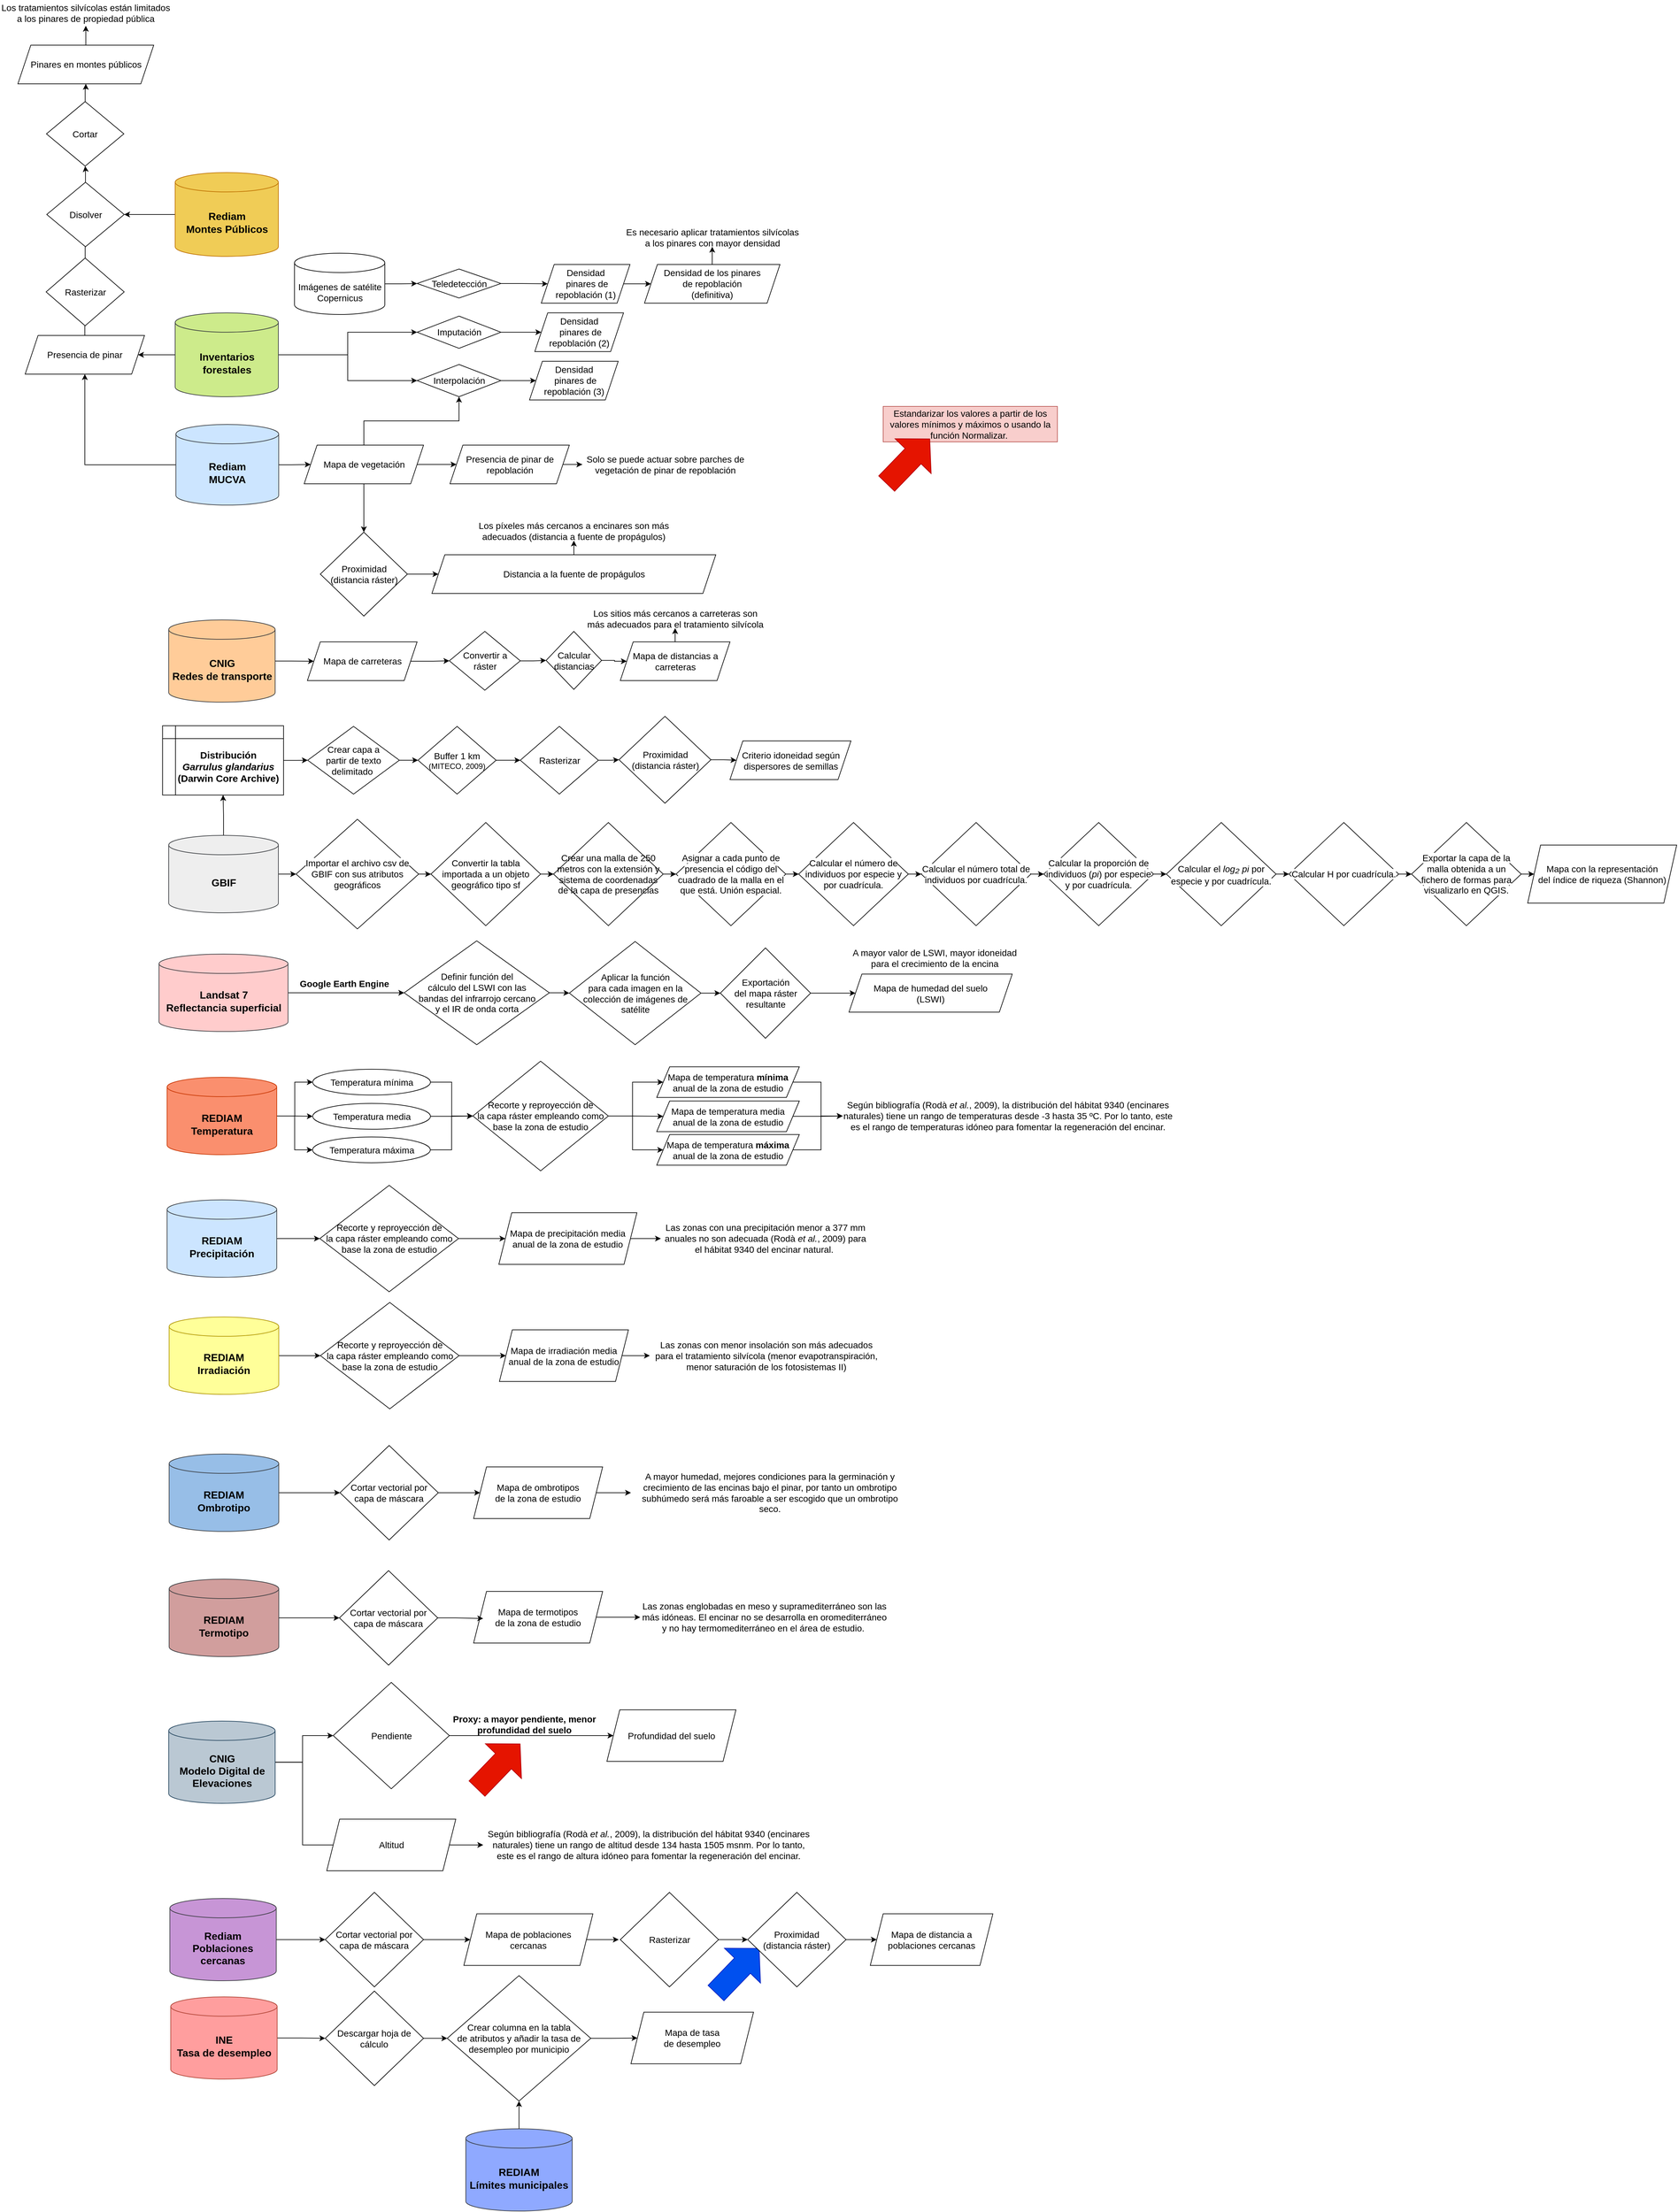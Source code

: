 <mxfile version="24.5.4" type="device">
  <diagram name="Página-1" id="E35-NctK-QVKj6qJqTT_">
    <mxGraphModel dx="3054" dy="3034" grid="1" gridSize="10" guides="1" tooltips="1" connect="1" arrows="1" fold="1" page="1" pageScale="1" pageWidth="827" pageHeight="1169" math="0" shadow="0">
      <root>
        <mxCell id="0" />
        <mxCell id="1" parent="0" />
        <mxCell id="6ymYnt-OKIHyIZnd5Fwz-16" style="edgeStyle=orthogonalEdgeStyle;rounded=0;orthogonalLoop=1;jettySize=auto;html=1;entryX=0;entryY=0.5;entryDx=0;entryDy=0;" parent="1" source="6ymYnt-OKIHyIZnd5Fwz-1" target="6ymYnt-OKIHyIZnd5Fwz-6" edge="1">
          <mxGeometry relative="1" as="geometry" />
        </mxCell>
        <mxCell id="6ymYnt-OKIHyIZnd5Fwz-17" style="edgeStyle=orthogonalEdgeStyle;rounded=0;orthogonalLoop=1;jettySize=auto;html=1;entryX=0;entryY=0.5;entryDx=0;entryDy=0;" parent="1" source="6ymYnt-OKIHyIZnd5Fwz-1" target="6ymYnt-OKIHyIZnd5Fwz-7" edge="1">
          <mxGeometry relative="1" as="geometry" />
        </mxCell>
        <mxCell id="1qBwaosR1_wElR6nRBqv-23" style="edgeStyle=orthogonalEdgeStyle;rounded=0;orthogonalLoop=1;jettySize=auto;html=1;entryX=1;entryY=0.5;entryDx=0;entryDy=0;" parent="1" source="6ymYnt-OKIHyIZnd5Fwz-1" target="1qBwaosR1_wElR6nRBqv-11" edge="1">
          <mxGeometry relative="1" as="geometry" />
        </mxCell>
        <mxCell id="6ymYnt-OKIHyIZnd5Fwz-1" value="&lt;b&gt;&lt;font style=&quot;font-size: 16px;&quot;&gt;Inventarios forestales&lt;/font&gt;&lt;/b&gt;" style="shape=cylinder3;whiteSpace=wrap;html=1;boundedLbl=1;backgroundOutline=1;size=15;fillColor=#cdeb8b;strokeColor=#36393d;" parent="1" vertex="1">
          <mxGeometry x="-647.5" y="-715" width="160" height="130" as="geometry" />
        </mxCell>
        <mxCell id="6ymYnt-OKIHyIZnd5Fwz-20" style="edgeStyle=orthogonalEdgeStyle;rounded=0;orthogonalLoop=1;jettySize=auto;html=1;entryX=0.5;entryY=1;entryDx=0;entryDy=0;" parent="1" source="6ymYnt-OKIHyIZnd5Fwz-2" target="6ymYnt-OKIHyIZnd5Fwz-7" edge="1">
          <mxGeometry relative="1" as="geometry" />
        </mxCell>
        <mxCell id="6ymYnt-OKIHyIZnd5Fwz-21" style="edgeStyle=orthogonalEdgeStyle;rounded=0;orthogonalLoop=1;jettySize=auto;html=1;entryX=0.5;entryY=0;entryDx=0;entryDy=0;" parent="1" source="6ymYnt-OKIHyIZnd5Fwz-2" target="6ymYnt-OKIHyIZnd5Fwz-3" edge="1">
          <mxGeometry relative="1" as="geometry" />
        </mxCell>
        <mxCell id="CzqLKFN_9eyNsbh-GQo_-21" style="edgeStyle=orthogonalEdgeStyle;rounded=0;orthogonalLoop=1;jettySize=auto;html=1;entryX=0;entryY=0.5;entryDx=0;entryDy=0;" parent="1" source="6ymYnt-OKIHyIZnd5Fwz-2" target="CzqLKFN_9eyNsbh-GQo_-20" edge="1">
          <mxGeometry relative="1" as="geometry" />
        </mxCell>
        <mxCell id="6ymYnt-OKIHyIZnd5Fwz-2" value="&lt;font style=&quot;font-size: 14px;&quot;&gt;Mapa de vegetación&lt;/font&gt;" style="shape=parallelogram;perimeter=parallelogramPerimeter;whiteSpace=wrap;html=1;fixedSize=1;" parent="1" vertex="1">
          <mxGeometry x="-447.5" y="-510" width="185" height="60" as="geometry" />
        </mxCell>
        <mxCell id="6ymYnt-OKIHyIZnd5Fwz-22" style="edgeStyle=orthogonalEdgeStyle;rounded=0;orthogonalLoop=1;jettySize=auto;html=1;" parent="1" source="6ymYnt-OKIHyIZnd5Fwz-3" target="6ymYnt-OKIHyIZnd5Fwz-13" edge="1">
          <mxGeometry relative="1" as="geometry" />
        </mxCell>
        <mxCell id="6ymYnt-OKIHyIZnd5Fwz-3" value="&lt;font style=&quot;font-size: 14px;&quot;&gt;Proximidad&lt;br&gt;(distancia ráster)&lt;/font&gt;" style="rhombus;whiteSpace=wrap;html=1;" parent="1" vertex="1">
          <mxGeometry x="-422.5" y="-375" width="135" height="130" as="geometry" />
        </mxCell>
        <mxCell id="6ymYnt-OKIHyIZnd5Fwz-18" style="edgeStyle=orthogonalEdgeStyle;rounded=0;orthogonalLoop=1;jettySize=auto;html=1;entryX=0;entryY=0.5;entryDx=0;entryDy=0;" parent="1" source="6ymYnt-OKIHyIZnd5Fwz-6" target="6ymYnt-OKIHyIZnd5Fwz-8" edge="1">
          <mxGeometry relative="1" as="geometry" />
        </mxCell>
        <mxCell id="6ymYnt-OKIHyIZnd5Fwz-6" value="&lt;font style=&quot;font-size: 14px;&quot;&gt;Imputación&lt;/font&gt;" style="rhombus;whiteSpace=wrap;html=1;" parent="1" vertex="1">
          <mxGeometry x="-272.5" y="-710" width="130" height="50" as="geometry" />
        </mxCell>
        <mxCell id="6ymYnt-OKIHyIZnd5Fwz-19" style="edgeStyle=orthogonalEdgeStyle;rounded=0;orthogonalLoop=1;jettySize=auto;html=1;entryX=0;entryY=0.5;entryDx=0;entryDy=0;" parent="1" source="6ymYnt-OKIHyIZnd5Fwz-7" target="6ymYnt-OKIHyIZnd5Fwz-11" edge="1">
          <mxGeometry relative="1" as="geometry" />
        </mxCell>
        <mxCell id="6ymYnt-OKIHyIZnd5Fwz-7" value="&lt;font style=&quot;font-size: 14px;&quot;&gt;Interpolación&lt;/font&gt;" style="rhombus;whiteSpace=wrap;html=1;" parent="1" vertex="1">
          <mxGeometry x="-272.5" y="-635" width="130" height="50" as="geometry" />
        </mxCell>
        <mxCell id="6ymYnt-OKIHyIZnd5Fwz-8" value="&lt;font style=&quot;font-size: 14px;&quot;&gt;Densidad&lt;/font&gt;&lt;div&gt;&lt;font style=&quot;font-size: 14px;&quot;&gt;&amp;nbsp;pinares de&lt;/font&gt;&lt;/div&gt;&lt;div&gt;&lt;font style=&quot;font-size: 14px;&quot;&gt;repoblación (2)&lt;/font&gt;&lt;/div&gt;" style="shape=parallelogram;perimeter=parallelogramPerimeter;whiteSpace=wrap;html=1;fixedSize=1;" parent="1" vertex="1">
          <mxGeometry x="-90" y="-715" width="137.5" height="60" as="geometry" />
        </mxCell>
        <mxCell id="6ymYnt-OKIHyIZnd5Fwz-11" value="&lt;font style=&quot;font-size: 14px;&quot;&gt;Densidad&lt;/font&gt;&lt;div&gt;&lt;font style=&quot;font-size: 14px;&quot;&gt;&amp;nbsp;pinares de&lt;/font&gt;&lt;/div&gt;&lt;div&gt;&lt;font style=&quot;font-size: 14px;&quot;&gt;repoblación (3)&lt;/font&gt;&lt;/div&gt;" style="shape=parallelogram;perimeter=parallelogramPerimeter;whiteSpace=wrap;html=1;fixedSize=1;" parent="1" vertex="1">
          <mxGeometry x="-98.25" y="-640" width="137.5" height="60" as="geometry" />
        </mxCell>
        <mxCell id="CzqLKFN_9eyNsbh-GQo_-16" style="edgeStyle=orthogonalEdgeStyle;rounded=0;orthogonalLoop=1;jettySize=auto;html=1;entryX=0.5;entryY=1;entryDx=0;entryDy=0;" parent="1" source="6ymYnt-OKIHyIZnd5Fwz-13" target="6ymYnt-OKIHyIZnd5Fwz-14" edge="1">
          <mxGeometry relative="1" as="geometry" />
        </mxCell>
        <mxCell id="6ymYnt-OKIHyIZnd5Fwz-13" value="&lt;div&gt;&lt;font style=&quot;font-size: 14px;&quot;&gt;Distancia a la fuente de propágulos&lt;/font&gt;&lt;/div&gt;" style="shape=parallelogram;perimeter=parallelogramPerimeter;whiteSpace=wrap;html=1;fixedSize=1;" parent="1" vertex="1">
          <mxGeometry x="-249.5" y="-340" width="440" height="60" as="geometry" />
        </mxCell>
        <mxCell id="6ymYnt-OKIHyIZnd5Fwz-14" value="&lt;font style=&quot;font-size: 14px;&quot;&gt;Los píxeles más cercanos a encinares son más adecuados (distancia a fuente de propágulos)&lt;/font&gt;" style="text;html=1;strokeColor=none;fillColor=none;align=center;verticalAlign=middle;whiteSpace=wrap;rounded=0;" parent="1" vertex="1">
          <mxGeometry x="-191.75" y="-392" width="324.5" height="30" as="geometry" />
        </mxCell>
        <mxCell id="6ymYnt-OKIHyIZnd5Fwz-33" style="edgeStyle=orthogonalEdgeStyle;rounded=0;orthogonalLoop=1;jettySize=auto;html=1;entryX=0;entryY=0.5;entryDx=0;entryDy=0;" parent="1" source="6ymYnt-OKIHyIZnd5Fwz-23" target="6ymYnt-OKIHyIZnd5Fwz-32" edge="1">
          <mxGeometry relative="1" as="geometry" />
        </mxCell>
        <mxCell id="6ymYnt-OKIHyIZnd5Fwz-23" value="&lt;font style=&quot;font-size: 14px;&quot;&gt;Mapa de carreteras&lt;/font&gt;" style="shape=parallelogram;perimeter=parallelogramPerimeter;whiteSpace=wrap;html=1;fixedSize=1;" parent="1" vertex="1">
          <mxGeometry x="-442.5" y="-205" width="170" height="60" as="geometry" />
        </mxCell>
        <mxCell id="6ymYnt-OKIHyIZnd5Fwz-30" style="edgeStyle=orthogonalEdgeStyle;rounded=0;orthogonalLoop=1;jettySize=auto;html=1;" parent="1" source="6ymYnt-OKIHyIZnd5Fwz-25" target="6ymYnt-OKIHyIZnd5Fwz-26" edge="1">
          <mxGeometry relative="1" as="geometry" />
        </mxCell>
        <mxCell id="6ymYnt-OKIHyIZnd5Fwz-25" value="&lt;font style=&quot;font-size: 14px;&quot;&gt;Calcular distancias&lt;/font&gt;" style="rhombus;whiteSpace=wrap;html=1;" parent="1" vertex="1">
          <mxGeometry x="-72.5" y="-221.25" width="86" height="90" as="geometry" />
        </mxCell>
        <mxCell id="CzqLKFN_9eyNsbh-GQo_-17" style="edgeStyle=orthogonalEdgeStyle;rounded=0;orthogonalLoop=1;jettySize=auto;html=1;entryX=0.5;entryY=1;entryDx=0;entryDy=0;" parent="1" source="6ymYnt-OKIHyIZnd5Fwz-26" target="6ymYnt-OKIHyIZnd5Fwz-27" edge="1">
          <mxGeometry relative="1" as="geometry" />
        </mxCell>
        <mxCell id="6ymYnt-OKIHyIZnd5Fwz-26" value="&lt;font style=&quot;font-size: 14px;&quot;&gt;Mapa de distancias a carreteras&lt;/font&gt;" style="shape=parallelogram;perimeter=parallelogramPerimeter;whiteSpace=wrap;html=1;fixedSize=1;" parent="1" vertex="1">
          <mxGeometry x="42.5" y="-205" width="170" height="60" as="geometry" />
        </mxCell>
        <mxCell id="6ymYnt-OKIHyIZnd5Fwz-27" value="&lt;font style=&quot;font-size: 14px;&quot;&gt;Los sitios más cercanos a carreteras son más adecuados para el tratamiento silvícola&lt;/font&gt;" style="text;html=1;strokeColor=none;fillColor=none;align=center;verticalAlign=middle;whiteSpace=wrap;rounded=0;" parent="1" vertex="1">
          <mxGeometry x="-12.5" y="-256.25" width="280" height="30" as="geometry" />
        </mxCell>
        <mxCell id="HFXLBY0zuODx8KywWs2K-16" style="edgeStyle=orthogonalEdgeStyle;rounded=0;orthogonalLoop=1;jettySize=auto;html=1;entryX=0;entryY=0.5;entryDx=0;entryDy=0;" parent="1" source="6ymYnt-OKIHyIZnd5Fwz-32" target="6ymYnt-OKIHyIZnd5Fwz-25" edge="1">
          <mxGeometry relative="1" as="geometry" />
        </mxCell>
        <mxCell id="6ymYnt-OKIHyIZnd5Fwz-32" value="&lt;font style=&quot;font-size: 14px;&quot;&gt;Convertir a ráster&lt;/font&gt;" style="rhombus;whiteSpace=wrap;html=1;" parent="1" vertex="1">
          <mxGeometry x="-222.5" y="-221.25" width="110" height="91.25" as="geometry" />
        </mxCell>
        <mxCell id="CzqLKFN_9eyNsbh-GQo_-7" style="edgeStyle=orthogonalEdgeStyle;rounded=0;orthogonalLoop=1;jettySize=auto;html=1;entryX=0;entryY=0.5;entryDx=0;entryDy=0;" parent="1" source="6ymYnt-OKIHyIZnd5Fwz-52" target="CzqLKFN_9eyNsbh-GQo_-1" edge="1">
          <mxGeometry relative="1" as="geometry" />
        </mxCell>
        <mxCell id="6ymYnt-OKIHyIZnd5Fwz-52" value="&lt;font style=&quot;font-size: 16px;&quot;&gt;&lt;b&gt;Landsat 7&lt;br&gt;Reflectancia superficial&lt;/b&gt;&lt;/font&gt;" style="shape=cylinder3;whiteSpace=wrap;html=1;boundedLbl=1;backgroundOutline=1;size=15;fillColor=#ffcccc;strokeColor=#36393d;" parent="1" vertex="1">
          <mxGeometry x="-672.5" y="279" width="200" height="120" as="geometry" />
        </mxCell>
        <mxCell id="6ymYnt-OKIHyIZnd5Fwz-56" value="&lt;font style=&quot;font-size: 14px;&quot;&gt;A mayor valor de LSWI, mayor idoneidad para el crecimiento de la encina&lt;/font&gt;" style="text;html=1;strokeColor=none;fillColor=none;align=center;verticalAlign=middle;whiteSpace=wrap;rounded=0;" parent="1" vertex="1">
          <mxGeometry x="400" y="269.5" width="260" height="30" as="geometry" />
        </mxCell>
        <mxCell id="6ymYnt-OKIHyIZnd5Fwz-58" value="&lt;font style=&quot;font-size: 14px;&quot;&gt;Mapa de humedad del suelo&lt;/font&gt;&lt;div&gt;&lt;font style=&quot;font-size: 14px;&quot;&gt;(LSWI)&lt;/font&gt;&lt;/div&gt;" style="shape=parallelogram;perimeter=parallelogramPerimeter;whiteSpace=wrap;html=1;fixedSize=1;" parent="1" vertex="1">
          <mxGeometry x="397" y="310" width="253" height="59" as="geometry" />
        </mxCell>
        <mxCell id="HFXLBY0zuODx8KywWs2K-14" style="edgeStyle=orthogonalEdgeStyle;rounded=0;orthogonalLoop=1;jettySize=auto;html=1;entryX=0;entryY=0.5;entryDx=0;entryDy=0;" parent="1" source="6ymYnt-OKIHyIZnd5Fwz-62" target="6ymYnt-OKIHyIZnd5Fwz-65" edge="1">
          <mxGeometry relative="1" as="geometry" />
        </mxCell>
        <mxCell id="CzqLKFN_9eyNsbh-GQo_-11" style="edgeStyle=orthogonalEdgeStyle;rounded=0;orthogonalLoop=1;jettySize=auto;html=1;entryX=0.5;entryY=1;entryDx=0;entryDy=0;" parent="1" source="6ymYnt-OKIHyIZnd5Fwz-62" target="FolasR7Gj44QnJgW1C1z-9" edge="1">
          <mxGeometry relative="1" as="geometry" />
        </mxCell>
        <mxCell id="6ymYnt-OKIHyIZnd5Fwz-62" value="&lt;b&gt;&lt;font style=&quot;font-size: 16px;&quot;&gt;GBIF&lt;/font&gt;&lt;/b&gt;" style="shape=cylinder3;whiteSpace=wrap;html=1;boundedLbl=1;backgroundOutline=1;size=15;fillColor=#eeeeee;strokeColor=#36393d;" parent="1" vertex="1">
          <mxGeometry x="-657.5" y="95" width="170" height="120" as="geometry" />
        </mxCell>
        <mxCell id="zE25ennqfASYhB-I0x3o-2" style="edgeStyle=orthogonalEdgeStyle;rounded=0;orthogonalLoop=1;jettySize=auto;html=1;entryX=0;entryY=0.5;entryDx=0;entryDy=0;" parent="1" source="6ymYnt-OKIHyIZnd5Fwz-65" target="zE25ennqfASYhB-I0x3o-1" edge="1">
          <mxGeometry relative="1" as="geometry" />
        </mxCell>
        <mxCell id="6ymYnt-OKIHyIZnd5Fwz-65" value="&lt;span style=&quot;font-family: Helvetica, arial, sans-serif; font-size: 14px; text-align: left; background-color: rgb(255, 255, 255);&quot;&gt;Importar el archivo csv de GBIF con sus atributos geográficos&lt;/span&gt;" style="rhombus;whiteSpace=wrap;html=1;" parent="1" vertex="1">
          <mxGeometry x="-460" y="70" width="190" height="170" as="geometry" />
        </mxCell>
        <mxCell id="8uNOAsqcAC4Zf92Hd2os-5" style="edgeStyle=orthogonalEdgeStyle;rounded=0;orthogonalLoop=1;jettySize=auto;html=1;entryX=0;entryY=0.5;entryDx=0;entryDy=0;" parent="1" source="8uNOAsqcAC4Zf92Hd2os-1" target="8uNOAsqcAC4Zf92Hd2os-3" edge="1">
          <mxGeometry relative="1" as="geometry" />
        </mxCell>
        <mxCell id="8uNOAsqcAC4Zf92Hd2os-1" value="&lt;font style=&quot;font-size: 14px;&quot;&gt;Imágenes de satélite Copernicus&lt;/font&gt;" style="shape=cylinder3;whiteSpace=wrap;html=1;boundedLbl=1;backgroundOutline=1;size=15;" parent="1" vertex="1">
          <mxGeometry x="-462.5" y="-807.5" width="140" height="95" as="geometry" />
        </mxCell>
        <mxCell id="8uNOAsqcAC4Zf92Hd2os-2" style="edgeStyle=orthogonalEdgeStyle;rounded=0;orthogonalLoop=1;jettySize=auto;html=1;entryX=0;entryY=0.5;entryDx=0;entryDy=0;" parent="1" source="8uNOAsqcAC4Zf92Hd2os-3" target="8uNOAsqcAC4Zf92Hd2os-4" edge="1">
          <mxGeometry relative="1" as="geometry" />
        </mxCell>
        <mxCell id="8uNOAsqcAC4Zf92Hd2os-3" value="&lt;font style=&quot;font-size: 14px;&quot;&gt;Teledetección&lt;/font&gt;" style="rhombus;whiteSpace=wrap;html=1;" parent="1" vertex="1">
          <mxGeometry x="-272.5" y="-783" width="130" height="45" as="geometry" />
        </mxCell>
        <mxCell id="1qBwaosR1_wElR6nRBqv-1" style="edgeStyle=orthogonalEdgeStyle;rounded=0;orthogonalLoop=1;jettySize=auto;html=1;entryX=0;entryY=0.5;entryDx=0;entryDy=0;" parent="1" source="8uNOAsqcAC4Zf92Hd2os-4" target="8uNOAsqcAC4Zf92Hd2os-18" edge="1">
          <mxGeometry relative="1" as="geometry" />
        </mxCell>
        <mxCell id="8uNOAsqcAC4Zf92Hd2os-4" value="&lt;font style=&quot;font-size: 14px;&quot;&gt;Densidad&lt;/font&gt;&lt;div&gt;&lt;font style=&quot;font-size: 14px;&quot;&gt;&amp;nbsp;pinares de repoblación (1)&lt;/font&gt;&lt;/div&gt;" style="shape=parallelogram;perimeter=parallelogramPerimeter;whiteSpace=wrap;html=1;fixedSize=1;" parent="1" vertex="1">
          <mxGeometry x="-80" y="-790" width="137.5" height="60" as="geometry" />
        </mxCell>
        <mxCell id="8uNOAsqcAC4Zf92Hd2os-14" value="&lt;font style=&quot;font-size: 14px;&quot;&gt;Estandarizar los valores a partir de los valores mínimos y máximos o usando la función Normalizar.&amp;nbsp;&lt;/font&gt;" style="text;html=1;strokeColor=#b85450;fillColor=#f8cecc;align=center;verticalAlign=middle;whiteSpace=wrap;rounded=0;" parent="1" vertex="1">
          <mxGeometry x="450" y="-570" width="270" height="55" as="geometry" />
        </mxCell>
        <mxCell id="CzqLKFN_9eyNsbh-GQo_-15" style="edgeStyle=orthogonalEdgeStyle;rounded=0;orthogonalLoop=1;jettySize=auto;html=1;" parent="1" source="8uNOAsqcAC4Zf92Hd2os-18" target="CzqLKFN_9eyNsbh-GQo_-13" edge="1">
          <mxGeometry relative="1" as="geometry" />
        </mxCell>
        <mxCell id="8uNOAsqcAC4Zf92Hd2os-18" value="&lt;font style=&quot;font-size: 14px;&quot;&gt;Densidad de los pinares&lt;/font&gt;&lt;div style=&quot;font-size: 14px;&quot;&gt;&lt;font style=&quot;font-size: 14px;&quot;&gt;de repoblación&lt;/font&gt;&lt;div style=&quot;&quot;&gt;&lt;font style=&quot;font-size: 14px;&quot;&gt;(definitiva)&lt;/font&gt;&lt;/div&gt;&lt;/div&gt;" style="shape=parallelogram;perimeter=parallelogramPerimeter;whiteSpace=wrap;html=1;fixedSize=1;" parent="1" vertex="1">
          <mxGeometry x="80" y="-790" width="210" height="60" as="geometry" />
        </mxCell>
        <mxCell id="FolasR7Gj44QnJgW1C1z-1" value="" style="shape=flexArrow;endArrow=classic;html=1;rounded=0;fillColor=#e51400;strokeColor=#B20000;width=34.286;endSize=12.057;endWidth=42.449;" parent="1" edge="1">
          <mxGeometry width="50" height="50" relative="1" as="geometry">
            <mxPoint x="455" y="-450" as="sourcePoint" />
            <mxPoint x="522.5" y="-520" as="targetPoint" />
          </mxGeometry>
        </mxCell>
        <mxCell id="FolasR7Gj44QnJgW1C1z-4" style="edgeStyle=orthogonalEdgeStyle;rounded=0;orthogonalLoop=1;jettySize=auto;html=1;entryX=0;entryY=0.5;entryDx=0;entryDy=0;" parent="1" source="FolasR7Gj44QnJgW1C1z-3" target="6ymYnt-OKIHyIZnd5Fwz-23" edge="1">
          <mxGeometry relative="1" as="geometry" />
        </mxCell>
        <mxCell id="FolasR7Gj44QnJgW1C1z-3" value="&lt;font style=&quot;font-size: 16px;&quot;&gt;&lt;b&gt;CNIG&lt;/b&gt;&lt;/font&gt;&lt;div style=&quot;font-size: 16px;&quot;&gt;&lt;font style=&quot;font-size: 16px;&quot;&gt;&lt;b&gt;Redes de transporte&lt;/b&gt;&lt;/font&gt;&lt;/div&gt;" style="shape=cylinder3;whiteSpace=wrap;html=1;boundedLbl=1;backgroundOutline=1;size=15;fillColor=#ffcc99;strokeColor=#36393d;" parent="1" vertex="1">
          <mxGeometry x="-657.5" y="-239" width="165" height="127.5" as="geometry" />
        </mxCell>
        <mxCell id="FolasR7Gj44QnJgW1C1z-6" style="edgeStyle=orthogonalEdgeStyle;rounded=0;orthogonalLoop=1;jettySize=auto;html=1;entryX=0;entryY=0.5;entryDx=0;entryDy=0;" parent="1" source="FolasR7Gj44QnJgW1C1z-5" target="6ymYnt-OKIHyIZnd5Fwz-2" edge="1">
          <mxGeometry relative="1" as="geometry" />
        </mxCell>
        <mxCell id="AA8ypZO3pAIu8p7sYos1-21" style="edgeStyle=orthogonalEdgeStyle;rounded=0;orthogonalLoop=1;jettySize=auto;html=1;entryX=0.5;entryY=1;entryDx=0;entryDy=0;" parent="1" source="FolasR7Gj44QnJgW1C1z-5" target="1qBwaosR1_wElR6nRBqv-11" edge="1">
          <mxGeometry relative="1" as="geometry" />
        </mxCell>
        <mxCell id="FolasR7Gj44QnJgW1C1z-5" value="&lt;font style=&quot;font-size: 16px;&quot;&gt;&lt;b&gt;Rediam&lt;/b&gt;&lt;/font&gt;&lt;div style=&quot;font-size: 16px;&quot;&gt;&lt;font style=&quot;font-size: 16px;&quot;&gt;&lt;b&gt;MUCVA&lt;/b&gt;&lt;/font&gt;&lt;/div&gt;" style="shape=cylinder3;whiteSpace=wrap;html=1;boundedLbl=1;backgroundOutline=1;size=15;fillColor=#cce5ff;strokeColor=#36393d;" parent="1" vertex="1">
          <mxGeometry x="-646.37" y="-542" width="159.37" height="125" as="geometry" />
        </mxCell>
        <mxCell id="FolasR7Gj44QnJgW1C1z-10" style="edgeStyle=orthogonalEdgeStyle;rounded=0;orthogonalLoop=1;jettySize=auto;html=1;" parent="1" target="FolasR7Gj44QnJgW1C1z-9" edge="1">
          <mxGeometry relative="1" as="geometry">
            <mxPoint x="-573.286" y="40" as="sourcePoint" />
          </mxGeometry>
        </mxCell>
        <mxCell id="FolasR7Gj44QnJgW1C1z-18" style="edgeStyle=orthogonalEdgeStyle;rounded=0;orthogonalLoop=1;jettySize=auto;html=1;" parent="1" source="FolasR7Gj44QnJgW1C1z-9" target="FolasR7Gj44QnJgW1C1z-11" edge="1">
          <mxGeometry relative="1" as="geometry">
            <mxPoint x="-447" y="-22.5" as="targetPoint" />
          </mxGeometry>
        </mxCell>
        <mxCell id="FolasR7Gj44QnJgW1C1z-9" value="&lt;b style=&quot;font-size: 15px;&quot;&gt;&lt;font style=&quot;font-size: 15px;&quot;&gt;Distribución&lt;/font&gt;&lt;/b&gt;&lt;div style=&quot;font-size: 15px;&quot;&gt;&lt;i style=&quot;&quot;&gt;&lt;b&gt;&lt;font style=&quot;font-size: 15px;&quot;&gt;Garrulus glandarius&lt;/font&gt;&lt;/b&gt;&lt;/i&gt;&lt;div style=&quot;&quot;&gt;&lt;b style=&quot;&quot;&gt;&lt;font style=&quot;font-size: 15px;&quot;&gt;(Darwin Core Archive)&lt;/font&gt;&lt;/b&gt;&lt;/div&gt;&lt;/div&gt;" style="shape=internalStorage;whiteSpace=wrap;html=1;backgroundOutline=1;verticalAlign=middle;align=center;spacingRight=0;spacingLeft=16;spacingTop=18;" parent="1" vertex="1">
          <mxGeometry x="-667" y="-75" width="187.5" height="107.5" as="geometry" />
        </mxCell>
        <mxCell id="FolasR7Gj44QnJgW1C1z-14" style="edgeStyle=orthogonalEdgeStyle;rounded=0;orthogonalLoop=1;jettySize=auto;html=1;entryX=0;entryY=0.5;entryDx=0;entryDy=0;" parent="1" source="FolasR7Gj44QnJgW1C1z-11" target="FolasR7Gj44QnJgW1C1z-13" edge="1">
          <mxGeometry relative="1" as="geometry" />
        </mxCell>
        <mxCell id="FolasR7Gj44QnJgW1C1z-11" value="&lt;font style=&quot;font-size: 14px;&quot;&gt;Crear capa a&lt;/font&gt;&lt;div style=&quot;font-size: 14px;&quot;&gt;&lt;font style=&quot;font-size: 14px;&quot;&gt;partir de texto delimitado&amp;nbsp;&lt;/font&gt;&lt;/div&gt;" style="rhombus;whiteSpace=wrap;html=1;" parent="1" vertex="1">
          <mxGeometry x="-442" y="-74" width="142" height="105" as="geometry" />
        </mxCell>
        <mxCell id="1qBwaosR1_wElR6nRBqv-4" style="edgeStyle=orthogonalEdgeStyle;rounded=0;orthogonalLoop=1;jettySize=auto;html=1;entryX=0;entryY=0.5;entryDx=0;entryDy=0;" parent="1" source="FolasR7Gj44QnJgW1C1z-13" target="1qBwaosR1_wElR6nRBqv-3" edge="1">
          <mxGeometry relative="1" as="geometry" />
        </mxCell>
        <mxCell id="FolasR7Gj44QnJgW1C1z-13" value="&lt;font style=&quot;&quot;&gt;&lt;font style=&quot;font-size: 14px;&quot;&gt;Buffer 1 km&lt;/font&gt;&lt;font style=&quot;font-size: 14px;&quot;&gt; &lt;/font&gt;&lt;font style=&quot;font-size: 12px;&quot;&gt;(MITECO, 2009)&lt;/font&gt;&lt;/font&gt;" style="rhombus;whiteSpace=wrap;html=1;" parent="1" vertex="1">
          <mxGeometry x="-271" y="-74" width="121" height="105" as="geometry" />
        </mxCell>
        <mxCell id="FolasR7Gj44QnJgW1C1z-15" value="&lt;font style=&quot;font-size: 14px;&quot;&gt;Criterio idoneidad según dispersores de semillas&lt;/font&gt;" style="shape=parallelogram;perimeter=parallelogramPerimeter;whiteSpace=wrap;html=1;fixedSize=1;" parent="1" vertex="1">
          <mxGeometry x="212.5" y="-51.5" width="187.5" height="60" as="geometry" />
        </mxCell>
        <mxCell id="1qBwaosR1_wElR6nRBqv-64" style="edgeStyle=orthogonalEdgeStyle;rounded=0;orthogonalLoop=1;jettySize=auto;html=1;entryX=0;entryY=0.5;entryDx=0;entryDy=0;" parent="1" source="xoff0rQmzDAOq9qUsHs6-2" target="1qBwaosR1_wElR6nRBqv-62" edge="1">
          <mxGeometry relative="1" as="geometry" />
        </mxCell>
        <mxCell id="1qBwaosR1_wElR6nRBqv-65" style="edgeStyle=orthogonalEdgeStyle;rounded=0;orthogonalLoop=1;jettySize=auto;html=1;entryX=0;entryY=0.5;entryDx=0;entryDy=0;" parent="1" source="xoff0rQmzDAOq9qUsHs6-2" target="1qBwaosR1_wElR6nRBqv-61" edge="1">
          <mxGeometry relative="1" as="geometry" />
        </mxCell>
        <mxCell id="1qBwaosR1_wElR6nRBqv-66" style="edgeStyle=orthogonalEdgeStyle;rounded=0;orthogonalLoop=1;jettySize=auto;html=1;" parent="1" source="xoff0rQmzDAOq9qUsHs6-2" target="1qBwaosR1_wElR6nRBqv-63" edge="1">
          <mxGeometry relative="1" as="geometry" />
        </mxCell>
        <mxCell id="xoff0rQmzDAOq9qUsHs6-2" value="&lt;div style=&quot;font-size: 16px;&quot;&gt;&lt;font style=&quot;font-size: 16px;&quot;&gt;&lt;b&gt;REDIAM&lt;/b&gt;&lt;/font&gt;&lt;/div&gt;&lt;div style=&quot;font-size: 16px;&quot;&gt;&lt;font style=&quot;font-size: 16px;&quot;&gt;&lt;b&gt;Temperatura&lt;/b&gt;&lt;/font&gt;&lt;/div&gt;" style="shape=cylinder3;whiteSpace=wrap;html=1;boundedLbl=1;backgroundOutline=1;size=15;fillColor=#FA8F6E;strokeColor=#C73500;fontColor=#000000;" parent="1" vertex="1">
          <mxGeometry x="-660" y="470" width="170" height="120" as="geometry" />
        </mxCell>
        <mxCell id="HFXLBY0zuODx8KywWs2K-4" value="" style="edgeStyle=orthogonalEdgeStyle;rounded=0;orthogonalLoop=1;jettySize=auto;html=1;entryX=0;entryY=0.5;entryDx=0;entryDy=0;" parent="1" source="xoff0rQmzDAOq9qUsHs6-3" target="HFXLBY0zuODx8KywWs2K-7" edge="1">
          <mxGeometry relative="1" as="geometry">
            <mxPoint x="-440" y="720" as="targetPoint" />
          </mxGeometry>
        </mxCell>
        <mxCell id="xoff0rQmzDAOq9qUsHs6-3" value="&lt;div style=&quot;font-size: 16px;&quot;&gt;&lt;font style=&quot;font-size: 16px;&quot;&gt;&lt;b&gt;REDIAM&lt;/b&gt;&lt;/font&gt;&lt;/div&gt;&lt;div style=&quot;font-size: 16px;&quot;&gt;&lt;font style=&quot;font-size: 16px;&quot;&gt;&lt;b&gt;Precipitación&lt;/b&gt;&lt;/font&gt;&lt;/div&gt;" style="shape=cylinder3;whiteSpace=wrap;html=1;boundedLbl=1;backgroundOutline=1;size=15;fillColor=#cce5ff;strokeColor=#36393d;" parent="1" vertex="1">
          <mxGeometry x="-660" y="660" width="170" height="120" as="geometry" />
        </mxCell>
        <mxCell id="HFXLBY0zuODx8KywWs2K-12" style="edgeStyle=orthogonalEdgeStyle;rounded=0;orthogonalLoop=1;jettySize=auto;html=1;entryX=0;entryY=0.5;entryDx=0;entryDy=0;" parent="1" source="HFXLBY0zuODx8KywWs2K-5" target="HFXLBY0zuODx8KywWs2K-9" edge="1">
          <mxGeometry relative="1" as="geometry" />
        </mxCell>
        <mxCell id="1qBwaosR1_wElR6nRBqv-75" style="edgeStyle=orthogonalEdgeStyle;rounded=0;orthogonalLoop=1;jettySize=auto;html=1;" parent="1" source="HFXLBY0zuODx8KywWs2K-5" target="1qBwaosR1_wElR6nRBqv-70" edge="1">
          <mxGeometry relative="1" as="geometry" />
        </mxCell>
        <mxCell id="1qBwaosR1_wElR6nRBqv-76" style="edgeStyle=orthogonalEdgeStyle;rounded=0;orthogonalLoop=1;jettySize=auto;html=1;entryX=0;entryY=0.5;entryDx=0;entryDy=0;" parent="1" source="HFXLBY0zuODx8KywWs2K-5" target="1qBwaosR1_wElR6nRBqv-71" edge="1">
          <mxGeometry relative="1" as="geometry" />
        </mxCell>
        <mxCell id="HFXLBY0zuODx8KywWs2K-5" value="&lt;font style=&quot;font-size: 14px;&quot;&gt;Recorte y reproyección de&lt;/font&gt;&lt;div&gt;&lt;font style=&quot;font-size: 14px;&quot;&gt;la capa ráster empleando como base la zona de estudio&lt;/font&gt;&lt;/div&gt;" style="rhombus;whiteSpace=wrap;html=1;" parent="1" vertex="1">
          <mxGeometry x="-186" y="445" width="210" height="170" as="geometry" />
        </mxCell>
        <mxCell id="HFXLBY0zuODx8KywWs2K-11" style="edgeStyle=orthogonalEdgeStyle;rounded=0;orthogonalLoop=1;jettySize=auto;html=1;entryX=0;entryY=0.5;entryDx=0;entryDy=0;" parent="1" source="HFXLBY0zuODx8KywWs2K-7" target="HFXLBY0zuODx8KywWs2K-10" edge="1">
          <mxGeometry relative="1" as="geometry" />
        </mxCell>
        <mxCell id="HFXLBY0zuODx8KywWs2K-7" value="&lt;font style=&quot;font-size: 14px;&quot;&gt;Recorte y reproyección&amp;nbsp;de&lt;/font&gt;&lt;div&gt;&lt;font style=&quot;font-size: 14px;&quot;&gt;la capa ráster empleando como base la zona de estudio&lt;/font&gt;&lt;/div&gt;" style="rhombus;whiteSpace=wrap;html=1;" parent="1" vertex="1">
          <mxGeometry x="-423.25" y="637.5" width="215" height="165" as="geometry" />
        </mxCell>
        <mxCell id="1qBwaosR1_wElR6nRBqv-72" style="edgeStyle=orthogonalEdgeStyle;rounded=0;orthogonalLoop=1;jettySize=auto;html=1;" parent="1" source="HFXLBY0zuODx8KywWs2K-9" target="1qBwaosR1_wElR6nRBqv-60" edge="1">
          <mxGeometry relative="1" as="geometry" />
        </mxCell>
        <mxCell id="HFXLBY0zuODx8KywWs2K-9" value="&lt;font style=&quot;font-size: 14px;&quot;&gt;Mapa de temperatura &lt;b&gt;mínima&lt;/b&gt; anual de la zona de estudio&lt;/font&gt;" style="shape=parallelogram;perimeter=parallelogramPerimeter;whiteSpace=wrap;html=1;fixedSize=1;" parent="1" vertex="1">
          <mxGeometry x="99" y="453.75" width="221" height="47.5" as="geometry" />
        </mxCell>
        <mxCell id="AA8ypZO3pAIu8p7sYos1-28" style="edgeStyle=orthogonalEdgeStyle;rounded=0;orthogonalLoop=1;jettySize=auto;html=1;entryX=0;entryY=0.5;entryDx=0;entryDy=0;" parent="1" source="HFXLBY0zuODx8KywWs2K-10" target="AA8ypZO3pAIu8p7sYos1-29" edge="1">
          <mxGeometry relative="1" as="geometry">
            <mxPoint x="110" y="720" as="targetPoint" />
          </mxGeometry>
        </mxCell>
        <mxCell id="HFXLBY0zuODx8KywWs2K-10" value="&lt;font style=&quot;font-size: 14px;&quot;&gt;Mapa de precipitación media anual de la zona de estudio&lt;/font&gt;" style="shape=parallelogram;perimeter=parallelogramPerimeter;whiteSpace=wrap;html=1;fixedSize=1;" parent="1" vertex="1">
          <mxGeometry x="-145.75" y="680" width="214" height="80" as="geometry" />
        </mxCell>
        <mxCell id="zE25ennqfASYhB-I0x3o-4" value="" style="edgeStyle=orthogonalEdgeStyle;rounded=0;orthogonalLoop=1;jettySize=auto;html=1;" parent="1" source="zE25ennqfASYhB-I0x3o-1" target="zE25ennqfASYhB-I0x3o-3" edge="1">
          <mxGeometry relative="1" as="geometry" />
        </mxCell>
        <mxCell id="zE25ennqfASYhB-I0x3o-1" value="&lt;span style=&quot;font-family: Helvetica, arial, sans-serif; font-size: 14px; text-align: left; background-color: rgb(255, 255, 255);&quot;&gt;Convertir la tabla importada a un objeto geográfico tipo sf&lt;/span&gt;" style="rhombus;whiteSpace=wrap;html=1;" parent="1" vertex="1">
          <mxGeometry x="-251" y="75" width="170" height="160" as="geometry" />
        </mxCell>
        <mxCell id="zE25ennqfASYhB-I0x3o-6" value="" style="edgeStyle=orthogonalEdgeStyle;rounded=0;orthogonalLoop=1;jettySize=auto;html=1;" parent="1" source="zE25ennqfASYhB-I0x3o-3" target="zE25ennqfASYhB-I0x3o-5" edge="1">
          <mxGeometry relative="1" as="geometry" />
        </mxCell>
        <mxCell id="zE25ennqfASYhB-I0x3o-3" value="&lt;div style=&quot;&quot;&gt;&lt;font face=&quot;Helvetica, arial, sans-serif&quot;&gt;&lt;span style=&quot;font-size: 14px;&quot;&gt;Crear una malla de 250 metros con la extensión y sistema de coordenadas de la capa de presencias&lt;/span&gt;&lt;/font&gt;&lt;/div&gt;" style="rhombus;whiteSpace=wrap;html=1;align=center;" parent="1" vertex="1">
          <mxGeometry x="-61" y="75" width="170" height="160" as="geometry" />
        </mxCell>
        <mxCell id="zE25ennqfASYhB-I0x3o-8" value="" style="edgeStyle=orthogonalEdgeStyle;rounded=0;orthogonalLoop=1;jettySize=auto;html=1;" parent="1" source="zE25ennqfASYhB-I0x3o-5" target="zE25ennqfASYhB-I0x3o-7" edge="1">
          <mxGeometry relative="1" as="geometry" />
        </mxCell>
        <mxCell id="zE25ennqfASYhB-I0x3o-5" value="&lt;div style=&quot;&quot;&gt;&lt;div style=&quot;&quot;&gt;&lt;span style=&quot;font-family: Helvetica, arial, sans-serif; font-size: 14px; background-color: rgb(255, 255, 255);&quot;&gt;Asignar a cada punto de presencia el código del cuadrado de la malla en el que está. Unión espacial.&lt;/span&gt;&lt;font face=&quot;Helvetica, arial, sans-serif&quot;&gt;&lt;span style=&quot;font-size: 14px;&quot;&gt;&lt;br&gt;&lt;/span&gt;&lt;/font&gt;&lt;/div&gt;&lt;/div&gt;" style="rhombus;whiteSpace=wrap;html=1;align=center;" parent="1" vertex="1">
          <mxGeometry x="129" y="75" width="170" height="160" as="geometry" />
        </mxCell>
        <mxCell id="zE25ennqfASYhB-I0x3o-10" value="" style="edgeStyle=orthogonalEdgeStyle;rounded=0;orthogonalLoop=1;jettySize=auto;html=1;" parent="1" source="zE25ennqfASYhB-I0x3o-7" target="zE25ennqfASYhB-I0x3o-9" edge="1">
          <mxGeometry relative="1" as="geometry" />
        </mxCell>
        <mxCell id="zE25ennqfASYhB-I0x3o-7" value="&lt;div style=&quot;&quot;&gt;&lt;div style=&quot;&quot;&gt;&lt;span style=&quot;font-family: Helvetica, arial, sans-serif; font-size: 14px; text-align: left; background-color: rgb(255, 255, 255);&quot;&gt;Calcular el número de individuos por especie y por cuadrícula.&lt;/span&gt;&lt;font face=&quot;Helvetica, arial, sans-serif&quot;&gt;&lt;span style=&quot;font-size: 14px;&quot;&gt;&lt;br&gt;&lt;/span&gt;&lt;/font&gt;&lt;/div&gt;&lt;/div&gt;" style="rhombus;whiteSpace=wrap;html=1;align=center;" parent="1" vertex="1">
          <mxGeometry x="319" y="75" width="170" height="160" as="geometry" />
        </mxCell>
        <mxCell id="zE25ennqfASYhB-I0x3o-119" style="edgeStyle=orthogonalEdgeStyle;rounded=0;orthogonalLoop=1;jettySize=auto;html=1;entryX=0;entryY=0.5;entryDx=0;entryDy=0;" parent="1" source="zE25ennqfASYhB-I0x3o-9" target="zE25ennqfASYhB-I0x3o-11" edge="1">
          <mxGeometry relative="1" as="geometry" />
        </mxCell>
        <mxCell id="zE25ennqfASYhB-I0x3o-9" value="&lt;div style=&quot;&quot;&gt;&lt;div style=&quot;&quot;&gt;&lt;span style=&quot;font-family: Helvetica, arial, sans-serif; font-size: 14px; text-align: left; background-color: rgb(255, 255, 255);&quot;&gt;Calcular el número total de individuos por cuadrícula.&lt;/span&gt;&lt;font face=&quot;Helvetica, arial, sans-serif&quot;&gt;&lt;span style=&quot;font-size: 14px;&quot;&gt;&lt;br&gt;&lt;/span&gt;&lt;/font&gt;&lt;/div&gt;&lt;/div&gt;" style="rhombus;whiteSpace=wrap;html=1;align=center;" parent="1" vertex="1">
          <mxGeometry x="509" y="75" width="170" height="160" as="geometry" />
        </mxCell>
        <mxCell id="zE25ennqfASYhB-I0x3o-121" value="" style="edgeStyle=orthogonalEdgeStyle;rounded=0;orthogonalLoop=1;jettySize=auto;html=1;" parent="1" source="zE25ennqfASYhB-I0x3o-11" target="zE25ennqfASYhB-I0x3o-120" edge="1">
          <mxGeometry relative="1" as="geometry" />
        </mxCell>
        <mxCell id="zE25ennqfASYhB-I0x3o-11" value="&lt;div style=&quot;&quot;&gt;&lt;div style=&quot;&quot;&gt;&lt;span style=&quot;font-family: Helvetica, arial, sans-serif; font-size: 14px; text-align: left; background-color: rgb(255, 255, 255);&quot;&gt;Calcular la proporción de individuos (&lt;/span&gt;&lt;em style=&quot;-webkit-print-color-adjust: exact; margin-top: 0px; font-family: Helvetica, arial, sans-serif; font-size: 14px; text-align: left; background-color: rgb(255, 255, 255);&quot;&gt;pi&lt;/em&gt;&lt;span style=&quot;font-family: Helvetica, arial, sans-serif; font-size: 14px; text-align: left; background-color: rgb(255, 255, 255);&quot;&gt;) por especie y por cuadrícula.&lt;/span&gt;&lt;font face=&quot;Helvetica, arial, sans-serif&quot;&gt;&lt;span style=&quot;font-size: 14px;&quot;&gt;&lt;br&gt;&lt;/span&gt;&lt;/font&gt;&lt;/div&gt;&lt;/div&gt;" style="rhombus;whiteSpace=wrap;html=1;align=center;" parent="1" vertex="1">
          <mxGeometry x="699" y="75" width="170" height="160" as="geometry" />
        </mxCell>
        <mxCell id="zE25ennqfASYhB-I0x3o-123" value="" style="edgeStyle=orthogonalEdgeStyle;rounded=0;orthogonalLoop=1;jettySize=auto;html=1;" parent="1" source="zE25ennqfASYhB-I0x3o-120" target="zE25ennqfASYhB-I0x3o-122" edge="1">
          <mxGeometry relative="1" as="geometry" />
        </mxCell>
        <mxCell id="zE25ennqfASYhB-I0x3o-120" value="&lt;div style=&quot;&quot;&gt;&lt;div style=&quot;&quot;&gt;&lt;span style=&quot;font-family: Helvetica, arial, sans-serif; font-size: 14px; text-align: left; background-color: rgb(255, 255, 255);&quot;&gt;Calcular el&amp;nbsp;&lt;/span&gt;&lt;em style=&quot;-webkit-print-color-adjust: exact; margin-top: 0px; font-family: Helvetica, arial, sans-serif; font-size: 14px; text-align: left; background-color: rgb(255, 255, 255);&quot;&gt;log&lt;/em&gt;&lt;em style=&quot;-webkit-print-color-adjust: exact; margin-top: 0px; font-family: Helvetica, arial, sans-serif; text-align: left; background-color: rgb(255, 255, 255);&quot;&gt;&lt;font style=&quot;font-size: 18px;&quot;&gt;₂&lt;/font&gt;&lt;/em&gt;&lt;em style=&quot;-webkit-print-color-adjust: exact; margin-top: 0px; font-family: Helvetica, arial, sans-serif; font-size: 14px; text-align: left; background-color: rgb(255, 255, 255);&quot;&gt; pi&lt;/em&gt;&lt;span style=&quot;font-family: Helvetica, arial, sans-serif; font-size: 14px; text-align: left; background-color: rgb(255, 255, 255);&quot;&gt;&amp;nbsp;por especie y por cuadrícula.&lt;/span&gt;&lt;font face=&quot;Helvetica, arial, sans-serif&quot;&gt;&lt;span style=&quot;font-size: 14px;&quot;&gt;&lt;br&gt;&lt;/span&gt;&lt;/font&gt;&lt;/div&gt;&lt;/div&gt;" style="rhombus;whiteSpace=wrap;html=1;align=center;" parent="1" vertex="1">
          <mxGeometry x="889" y="75" width="170" height="160" as="geometry" />
        </mxCell>
        <mxCell id="zE25ennqfASYhB-I0x3o-125" value="" style="edgeStyle=orthogonalEdgeStyle;rounded=0;orthogonalLoop=1;jettySize=auto;html=1;" parent="1" source="zE25ennqfASYhB-I0x3o-122" target="zE25ennqfASYhB-I0x3o-124" edge="1">
          <mxGeometry relative="1" as="geometry" />
        </mxCell>
        <mxCell id="zE25ennqfASYhB-I0x3o-122" value="&lt;div style=&quot;&quot;&gt;&lt;div style=&quot;&quot;&gt;&lt;span style=&quot;font-family: Helvetica, arial, sans-serif; font-size: 14px; text-align: left; background-color: rgb(255, 255, 255);&quot;&gt;Calcular H por cuadrícula.&lt;/span&gt;&lt;font face=&quot;Helvetica, arial, sans-serif&quot;&gt;&lt;span style=&quot;font-size: 14px;&quot;&gt;&lt;br&gt;&lt;/span&gt;&lt;/font&gt;&lt;/div&gt;&lt;/div&gt;" style="rhombus;whiteSpace=wrap;html=1;align=center;" parent="1" vertex="1">
          <mxGeometry x="1079" y="75" width="170" height="160" as="geometry" />
        </mxCell>
        <mxCell id="CzqLKFN_9eyNsbh-GQo_-9" style="edgeStyle=orthogonalEdgeStyle;rounded=0;orthogonalLoop=1;jettySize=auto;html=1;entryX=0;entryY=0.5;entryDx=0;entryDy=0;" parent="1" source="zE25ennqfASYhB-I0x3o-124" target="zE25ennqfASYhB-I0x3o-126" edge="1">
          <mxGeometry relative="1" as="geometry" />
        </mxCell>
        <mxCell id="zE25ennqfASYhB-I0x3o-124" value="&lt;div style=&quot;&quot;&gt;&lt;div style=&quot;&quot;&gt;&lt;span style=&quot;font-family: Helvetica, arial, sans-serif; font-size: 14px; text-align: left; background-color: rgb(255, 255, 255);&quot;&gt;Exportar la capa de la malla obtenida a un fichero de formas para visualizarlo en QGIS.&lt;/span&gt;&lt;font face=&quot;Helvetica, arial, sans-serif&quot;&gt;&lt;span style=&quot;font-size: 14px;&quot;&gt;&lt;br&gt;&lt;/span&gt;&lt;/font&gt;&lt;/div&gt;&lt;/div&gt;" style="rhombus;whiteSpace=wrap;html=1;align=center;" parent="1" vertex="1">
          <mxGeometry x="1269" y="75" width="170" height="160" as="geometry" />
        </mxCell>
        <mxCell id="zE25ennqfASYhB-I0x3o-126" value="&lt;font style=&quot;font-size: 14px;&quot;&gt;Mapa con la representación&lt;/font&gt;&lt;div&gt;&lt;font style=&quot;font-size: 14px;&quot;&gt;del índice de riqueza (Shannon)&lt;/font&gt;&lt;/div&gt;" style="shape=parallelogram;perimeter=parallelogramPerimeter;whiteSpace=wrap;html=1;fixedSize=1;" parent="1" vertex="1">
          <mxGeometry x="1449" y="110" width="231" height="90" as="geometry" />
        </mxCell>
        <mxCell id="CzqLKFN_9eyNsbh-GQo_-5" style="edgeStyle=orthogonalEdgeStyle;rounded=0;orthogonalLoop=1;jettySize=auto;html=1;entryX=0;entryY=0.5;entryDx=0;entryDy=0;" parent="1" source="CzqLKFN_9eyNsbh-GQo_-1" target="CzqLKFN_9eyNsbh-GQo_-2" edge="1">
          <mxGeometry relative="1" as="geometry" />
        </mxCell>
        <mxCell id="CzqLKFN_9eyNsbh-GQo_-1" value="&lt;font style=&quot;font-size: 14px;&quot;&gt;Definir función del&lt;/font&gt;&lt;div&gt;&lt;font style=&quot;font-size: 14px;&quot;&gt;cálculo&amp;nbsp;&lt;/font&gt;&lt;span style=&quot;font-size: 14px; background-color: initial;&quot;&gt;del LSWI con las&lt;/span&gt;&lt;/div&gt;&lt;div&gt;&lt;span style=&quot;font-size: 14px; background-color: initial;&quot;&gt;bandas del infrarrojo cercano&lt;/span&gt;&lt;/div&gt;&lt;div&gt;&lt;span style=&quot;font-size: 14px; background-color: initial;&quot;&gt;y el IR de onda corta&lt;/span&gt;&lt;/div&gt;" style="rhombus;whiteSpace=wrap;html=1;" parent="1" vertex="1">
          <mxGeometry x="-292.5" y="258.5" width="225" height="161" as="geometry" />
        </mxCell>
        <mxCell id="CzqLKFN_9eyNsbh-GQo_-6" style="edgeStyle=orthogonalEdgeStyle;rounded=0;orthogonalLoop=1;jettySize=auto;html=1;entryX=0;entryY=0.5;entryDx=0;entryDy=0;" parent="1" source="CzqLKFN_9eyNsbh-GQo_-2" target="CzqLKFN_9eyNsbh-GQo_-4" edge="1">
          <mxGeometry relative="1" as="geometry" />
        </mxCell>
        <mxCell id="CzqLKFN_9eyNsbh-GQo_-2" value="&lt;span style=&quot;font-size: 14px;&quot;&gt;Aplicar la función&lt;/span&gt;&lt;br&gt;&lt;div&gt;&lt;font style=&quot;font-size: 14px;&quot;&gt;para cada imagen en la colección de imágenes de satélite&lt;/font&gt;&lt;/div&gt;" style="rhombus;whiteSpace=wrap;html=1;" parent="1" vertex="1">
          <mxGeometry x="-36.5" y="259.5" width="204" height="160" as="geometry" />
        </mxCell>
        <mxCell id="AA8ypZO3pAIu8p7sYos1-20" style="edgeStyle=orthogonalEdgeStyle;rounded=0;orthogonalLoop=1;jettySize=auto;html=1;entryX=0;entryY=0.5;entryDx=0;entryDy=0;" parent="1" source="CzqLKFN_9eyNsbh-GQo_-4" target="6ymYnt-OKIHyIZnd5Fwz-58" edge="1">
          <mxGeometry relative="1" as="geometry" />
        </mxCell>
        <mxCell id="CzqLKFN_9eyNsbh-GQo_-4" value="&lt;span style=&quot;font-size: 14px;&quot;&gt;Exportación&lt;/span&gt;&lt;div&gt;&lt;span style=&quot;font-size: 14px;&quot;&gt;del&amp;nbsp;&lt;/span&gt;&lt;span style=&quot;font-size: 14px; background-color: initial;&quot;&gt;mapa ráster resultante&lt;/span&gt;&lt;/div&gt;" style="rhombus;whiteSpace=wrap;html=1;" parent="1" vertex="1">
          <mxGeometry x="197.5" y="269.5" width="140" height="140" as="geometry" />
        </mxCell>
        <mxCell id="CzqLKFN_9eyNsbh-GQo_-8" value="&lt;b&gt;&lt;font style=&quot;font-size: 14px;&quot;&gt;Google Earth Engine&lt;/font&gt;&lt;/b&gt;" style="text;html=1;strokeColor=none;fillColor=none;align=center;verticalAlign=middle;whiteSpace=wrap;rounded=0;" parent="1" vertex="1">
          <mxGeometry x="-500" y="310" width="230" height="30" as="geometry" />
        </mxCell>
        <mxCell id="CzqLKFN_9eyNsbh-GQo_-13" value="&lt;font style=&quot;font-size: 14px;&quot;&gt;Es necesario aplicar tratamientos silvícolas a los pinares con mayor densidad&lt;/font&gt;" style="text;html=1;strokeColor=none;fillColor=none;align=center;verticalAlign=middle;whiteSpace=wrap;rounded=0;" parent="1" vertex="1">
          <mxGeometry x="45.5" y="-847.5" width="279" height="30" as="geometry" />
        </mxCell>
        <mxCell id="CzqLKFN_9eyNsbh-GQo_-23" style="edgeStyle=orthogonalEdgeStyle;rounded=0;orthogonalLoop=1;jettySize=auto;html=1;entryX=0;entryY=0.5;entryDx=0;entryDy=0;" parent="1" source="CzqLKFN_9eyNsbh-GQo_-20" target="CzqLKFN_9eyNsbh-GQo_-22" edge="1">
          <mxGeometry relative="1" as="geometry" />
        </mxCell>
        <mxCell id="CzqLKFN_9eyNsbh-GQo_-20" value="&lt;span style=&quot;font-size: 14px;&quot;&gt;Presencia de pinar de repoblación&lt;/span&gt;" style="shape=parallelogram;perimeter=parallelogramPerimeter;whiteSpace=wrap;html=1;fixedSize=1;" parent="1" vertex="1">
          <mxGeometry x="-221.5" y="-510" width="185" height="60" as="geometry" />
        </mxCell>
        <mxCell id="CzqLKFN_9eyNsbh-GQo_-22" value="&lt;font style=&quot;font-size: 14px;&quot;&gt;Solo se puede actuar sobre parches de vegetación de pinar de repoblación&lt;/font&gt;" style="text;html=1;strokeColor=none;fillColor=none;align=center;verticalAlign=middle;whiteSpace=wrap;rounded=0;" parent="1" vertex="1">
          <mxGeometry x="-16.5" y="-495" width="256.5" height="30" as="geometry" />
        </mxCell>
        <mxCell id="1qBwaosR1_wElR6nRBqv-6" style="edgeStyle=orthogonalEdgeStyle;rounded=0;orthogonalLoop=1;jettySize=auto;html=1;entryX=0;entryY=0.5;entryDx=0;entryDy=0;" parent="1" source="1qBwaosR1_wElR6nRBqv-3" target="1qBwaosR1_wElR6nRBqv-5" edge="1">
          <mxGeometry relative="1" as="geometry" />
        </mxCell>
        <mxCell id="1qBwaosR1_wElR6nRBqv-3" value="&lt;span style=&quot;font-size: 14px;&quot;&gt;Rasterizar&lt;/span&gt;" style="rhombus;whiteSpace=wrap;html=1;" parent="1" vertex="1">
          <mxGeometry x="-112.5" y="-74" width="121" height="105" as="geometry" />
        </mxCell>
        <mxCell id="1qBwaosR1_wElR6nRBqv-7" style="edgeStyle=orthogonalEdgeStyle;rounded=0;orthogonalLoop=1;jettySize=auto;html=1;entryX=0;entryY=0.5;entryDx=0;entryDy=0;" parent="1" source="1qBwaosR1_wElR6nRBqv-5" target="FolasR7Gj44QnJgW1C1z-15" edge="1">
          <mxGeometry relative="1" as="geometry" />
        </mxCell>
        <mxCell id="1qBwaosR1_wElR6nRBqv-5" value="&lt;span style=&quot;font-size: 14px;&quot;&gt;Proximidad&lt;/span&gt;&lt;div&gt;&lt;span style=&quot;font-size: 14px;&quot;&gt;(distancia ráster)&lt;/span&gt;&lt;/div&gt;" style="rhombus;whiteSpace=wrap;html=1;" parent="1" vertex="1">
          <mxGeometry x="40.5" y="-89.62" width="142.5" height="134.75" as="geometry" />
        </mxCell>
        <mxCell id="AA8ypZO3pAIu8p7sYos1-27" style="edgeStyle=orthogonalEdgeStyle;rounded=0;orthogonalLoop=1;jettySize=auto;html=1;entryX=1;entryY=0.5;entryDx=0;entryDy=0;" parent="1" source="1qBwaosR1_wElR6nRBqv-8" target="AA8ypZO3pAIu8p7sYos1-25" edge="1">
          <mxGeometry relative="1" as="geometry" />
        </mxCell>
        <mxCell id="1qBwaosR1_wElR6nRBqv-8" value="&lt;div&gt;&lt;b&gt;&lt;font style=&quot;font-size: 16px;&quot;&gt;Rediam&lt;/font&gt;&lt;/b&gt;&lt;/div&gt;&lt;div&gt;&lt;b&gt;&lt;font style=&quot;font-size: 16px;&quot;&gt;Montes Públicos&lt;/font&gt;&lt;/b&gt;&lt;/div&gt;" style="shape=cylinder3;whiteSpace=wrap;html=1;boundedLbl=1;backgroundOutline=1;size=15;fillColor=#F0CC56;strokeColor=#BD7000;fontColor=#000000;" parent="1" vertex="1">
          <mxGeometry x="-647.5" y="-932.5" width="160" height="130" as="geometry" />
        </mxCell>
        <mxCell id="1qBwaosR1_wElR6nRBqv-19" style="edgeStyle=orthogonalEdgeStyle;rounded=0;orthogonalLoop=1;jettySize=auto;html=1;entryX=0.5;entryY=1;entryDx=0;entryDy=0;" parent="1" source="1qBwaosR1_wElR6nRBqv-9" target="1qBwaosR1_wElR6nRBqv-18" edge="1">
          <mxGeometry relative="1" as="geometry" />
        </mxCell>
        <mxCell id="1qBwaosR1_wElR6nRBqv-9" value="&lt;font style=&quot;font-size: 14px;&quot;&gt;Cortar&lt;/font&gt;" style="rhombus;whiteSpace=wrap;html=1;" parent="1" vertex="1">
          <mxGeometry x="-847" y="-1042.5" width="120" height="100" as="geometry" />
        </mxCell>
        <mxCell id="AA8ypZO3pAIu8p7sYos1-23" style="edgeStyle=orthogonalEdgeStyle;rounded=0;orthogonalLoop=1;jettySize=auto;html=1;entryX=0.5;entryY=1;entryDx=0;entryDy=0;" parent="1" source="1qBwaosR1_wElR6nRBqv-11" target="AA8ypZO3pAIu8p7sYos1-22" edge="1">
          <mxGeometry relative="1" as="geometry" />
        </mxCell>
        <mxCell id="1qBwaosR1_wElR6nRBqv-11" value="&lt;font style=&quot;font-size: 14px;&quot;&gt;Presencia de pinar&lt;/font&gt;" style="shape=parallelogram;perimeter=parallelogramPerimeter;whiteSpace=wrap;html=1;fixedSize=1;" parent="1" vertex="1">
          <mxGeometry x="-880" y="-680" width="185" height="60" as="geometry" />
        </mxCell>
        <mxCell id="1qBwaosR1_wElR6nRBqv-24" style="edgeStyle=orthogonalEdgeStyle;rounded=0;orthogonalLoop=1;jettySize=auto;html=1;entryX=0.5;entryY=1;entryDx=0;entryDy=0;" parent="1" source="1qBwaosR1_wElR6nRBqv-18" target="1qBwaosR1_wElR6nRBqv-20" edge="1">
          <mxGeometry relative="1" as="geometry" />
        </mxCell>
        <mxCell id="1qBwaosR1_wElR6nRBqv-18" value="&lt;span style=&quot;font-size: 14px;&quot;&gt;Pinares en montes públicos&lt;/span&gt;" style="shape=parallelogram;perimeter=parallelogramPerimeter;whiteSpace=wrap;html=1;fixedSize=1;" parent="1" vertex="1">
          <mxGeometry x="-891.25" y="-1130" width="210.5" height="60" as="geometry" />
        </mxCell>
        <mxCell id="1qBwaosR1_wElR6nRBqv-20" value="&lt;font style=&quot;font-size: 14px;&quot;&gt;Los tratamientos silvícolas están limitados a los pinares de propiedad pública&lt;/font&gt;" style="text;html=1;strokeColor=none;fillColor=none;align=center;verticalAlign=middle;whiteSpace=wrap;rounded=0;" parent="1" vertex="1">
          <mxGeometry x="-918.75" y="-1200" width="265.5" height="40" as="geometry" />
        </mxCell>
        <mxCell id="AA8ypZO3pAIu8p7sYos1-4" style="edgeStyle=orthogonalEdgeStyle;rounded=0;orthogonalLoop=1;jettySize=auto;html=1;entryX=0;entryY=0.5;entryDx=0;entryDy=0;" parent="1" source="1qBwaosR1_wElR6nRBqv-25" target="AA8ypZO3pAIu8p7sYos1-3" edge="1">
          <mxGeometry relative="1" as="geometry" />
        </mxCell>
        <mxCell id="1qBwaosR1_wElR6nRBqv-25" value="&lt;div style=&quot;font-size: 16px;&quot;&gt;&lt;font style=&quot;font-size: 16px;&quot;&gt;&lt;b&gt;Rediam&lt;/b&gt;&lt;/font&gt;&lt;/div&gt;&lt;div style=&quot;font-size: 16px;&quot;&gt;&lt;font style=&quot;font-size: 16px;&quot;&gt;&lt;b&gt;Poblaciones cercanas&lt;/b&gt;&lt;/font&gt;&lt;/div&gt;" style="shape=cylinder3;whiteSpace=wrap;html=1;boundedLbl=1;backgroundOutline=1;size=15;fillColor=#c795d6;strokeColor=#36393d;" parent="1" vertex="1">
          <mxGeometry x="-655.75" y="1743" width="165" height="127.5" as="geometry" />
        </mxCell>
        <mxCell id="1qBwaosR1_wElR6nRBqv-27" value="" style="shape=flexArrow;endArrow=classic;html=1;rounded=0;fillColor=#0050ef;strokeColor=#001DBC;width=34.286;endSize=12.057;endWidth=42.449;" parent="1" edge="1">
          <mxGeometry width="50" height="50" relative="1" as="geometry">
            <mxPoint x="190.5" y="1890" as="sourcePoint" />
            <mxPoint x="258" y="1820" as="targetPoint" />
          </mxGeometry>
        </mxCell>
        <mxCell id="1qBwaosR1_wElR6nRBqv-33" style="edgeStyle=orthogonalEdgeStyle;rounded=0;orthogonalLoop=1;jettySize=auto;html=1;entryX=0;entryY=0.5;entryDx=0;entryDy=0;" parent="1" source="1qBwaosR1_wElR6nRBqv-30" target="1qBwaosR1_wElR6nRBqv-32" edge="1">
          <mxGeometry relative="1" as="geometry">
            <Array as="points">
              <mxPoint x="-450" y="1532" />
              <mxPoint x="-450" y="1491" />
            </Array>
          </mxGeometry>
        </mxCell>
        <mxCell id="1qBwaosR1_wElR6nRBqv-56" style="edgeStyle=orthogonalEdgeStyle;rounded=0;orthogonalLoop=1;jettySize=auto;html=1;entryX=0;entryY=0;entryDx=0;entryDy=0;" parent="1" source="1qBwaosR1_wElR6nRBqv-30" target="1qBwaosR1_wElR6nRBqv-54" edge="1">
          <mxGeometry relative="1" as="geometry">
            <Array as="points">
              <mxPoint x="-450" y="1532" />
              <mxPoint x="-450" y="1660" />
              <mxPoint x="-312" y="1660" />
            </Array>
          </mxGeometry>
        </mxCell>
        <mxCell id="1qBwaosR1_wElR6nRBqv-30" value="&lt;font style=&quot;font-size: 16px;&quot;&gt;&lt;b&gt;CNIG&lt;/b&gt;&lt;/font&gt;&lt;div style=&quot;font-size: 16px;&quot;&gt;&lt;b&gt;Modelo Digital de Elevaciones&lt;/b&gt;&lt;/div&gt;" style="shape=cylinder3;whiteSpace=wrap;html=1;boundedLbl=1;backgroundOutline=1;size=15;fillColor=#bac8d3;strokeColor=#23445d;" parent="1" vertex="1">
          <mxGeometry x="-657.5" y="1468" width="165" height="127.5" as="geometry" />
        </mxCell>
        <mxCell id="1qBwaosR1_wElR6nRBqv-57" style="edgeStyle=orthogonalEdgeStyle;rounded=0;orthogonalLoop=1;jettySize=auto;html=1;entryX=0;entryY=0.5;entryDx=0;entryDy=0;" parent="1" source="1qBwaosR1_wElR6nRBqv-32" target="1qBwaosR1_wElR6nRBqv-35" edge="1">
          <mxGeometry relative="1" as="geometry" />
        </mxCell>
        <mxCell id="1qBwaosR1_wElR6nRBqv-32" value="&lt;font style=&quot;font-size: 14px;&quot;&gt;Pendiente&lt;/font&gt;" style="rhombus;whiteSpace=wrap;html=1;" parent="1" vertex="1">
          <mxGeometry x="-402.5" y="1408" width="180" height="165" as="geometry" />
        </mxCell>
        <mxCell id="1qBwaosR1_wElR6nRBqv-34" value="" style="shape=flexArrow;endArrow=classic;html=1;rounded=0;fillColor=#e51400;strokeColor=#B20000;width=34.286;endSize=12.057;endWidth=42.449;" parent="1" edge="1">
          <mxGeometry width="50" height="50" relative="1" as="geometry">
            <mxPoint x="-180" y="1573" as="sourcePoint" />
            <mxPoint x="-112.5" y="1503" as="targetPoint" />
          </mxGeometry>
        </mxCell>
        <mxCell id="1qBwaosR1_wElR6nRBqv-35" value="&lt;span style=&quot;font-size: 14px;&quot;&gt;Profundidad del suelo&lt;/span&gt;" style="shape=parallelogram;perimeter=parallelogramPerimeter;whiteSpace=wrap;html=1;fixedSize=1;" parent="1" vertex="1">
          <mxGeometry x="21.75" y="1450.5" width="200" height="80" as="geometry" />
        </mxCell>
        <mxCell id="1qBwaosR1_wElR6nRBqv-49" style="edgeStyle=orthogonalEdgeStyle;rounded=0;orthogonalLoop=1;jettySize=auto;html=1;entryX=0;entryY=0.5;entryDx=0;entryDy=0;" parent="1" source="1qBwaosR1_wElR6nRBqv-37" target="1qBwaosR1_wElR6nRBqv-41" edge="1">
          <mxGeometry relative="1" as="geometry" />
        </mxCell>
        <mxCell id="1qBwaosR1_wElR6nRBqv-37" value="&lt;div style=&quot;font-size: 16px;&quot;&gt;&lt;font style=&quot;font-size: 16px;&quot;&gt;&lt;b&gt;REDIAM&lt;/b&gt;&lt;/font&gt;&lt;/div&gt;&lt;div style=&quot;font-size: 16px;&quot;&gt;&lt;b&gt;Irradiación&lt;/b&gt;&lt;/div&gt;" style="shape=cylinder3;whiteSpace=wrap;html=1;boundedLbl=1;backgroundOutline=1;size=15;fillColor=#FFFF99;strokeColor=#B09500;fontColor=#000000;" parent="1" vertex="1">
          <mxGeometry x="-656.87" y="841.5" width="170" height="120" as="geometry" />
        </mxCell>
        <mxCell id="1qBwaosR1_wElR6nRBqv-40" style="edgeStyle=orthogonalEdgeStyle;rounded=0;orthogonalLoop=1;jettySize=auto;html=1;entryX=0;entryY=0.5;entryDx=0;entryDy=0;" parent="1" source="1qBwaosR1_wElR6nRBqv-41" target="1qBwaosR1_wElR6nRBqv-42" edge="1">
          <mxGeometry relative="1" as="geometry" />
        </mxCell>
        <mxCell id="1qBwaosR1_wElR6nRBqv-41" value="&lt;font style=&quot;font-size: 14px;&quot;&gt;Recorte y reproyección&amp;nbsp;de&lt;/font&gt;&lt;div&gt;&lt;font style=&quot;font-size: 14px;&quot;&gt;la capa ráster empleando como base la zona de estudio&lt;/font&gt;&lt;/div&gt;" style="rhombus;whiteSpace=wrap;html=1;" parent="1" vertex="1">
          <mxGeometry x="-422.37" y="819" width="215" height="165" as="geometry" />
        </mxCell>
        <mxCell id="1qBwaosR1_wElR6nRBqv-53" style="edgeStyle=orthogonalEdgeStyle;rounded=0;orthogonalLoop=1;jettySize=auto;html=1;entryX=0;entryY=0.5;entryDx=0;entryDy=0;" parent="1" source="1qBwaosR1_wElR6nRBqv-42" target="1qBwaosR1_wElR6nRBqv-50" edge="1">
          <mxGeometry relative="1" as="geometry" />
        </mxCell>
        <mxCell id="1qBwaosR1_wElR6nRBqv-42" value="&lt;font style=&quot;font-size: 14px;&quot;&gt;Mapa de irradiación media anual de la zona de estudio&lt;/font&gt;" style="shape=parallelogram;perimeter=parallelogramPerimeter;whiteSpace=wrap;html=1;fixedSize=1;" parent="1" vertex="1">
          <mxGeometry x="-144.87" y="861.5" width="200" height="80" as="geometry" />
        </mxCell>
        <mxCell id="AA8ypZO3pAIu8p7sYos1-17" style="edgeStyle=orthogonalEdgeStyle;rounded=0;orthogonalLoop=1;jettySize=auto;html=1;" parent="1" source="1qBwaosR1_wElR6nRBqv-45" target="AA8ypZO3pAIu8p7sYos1-12" edge="1">
          <mxGeometry relative="1" as="geometry" />
        </mxCell>
        <mxCell id="1qBwaosR1_wElR6nRBqv-45" value="&lt;span style=&quot;font-size: 16px;&quot;&gt;&lt;b&gt;INE&lt;/b&gt;&lt;/span&gt;&lt;div&gt;&lt;span style=&quot;font-size: 16px;&quot;&gt;&lt;b&gt;Tasa de desempleo&lt;/b&gt;&lt;/span&gt;&lt;/div&gt;" style="shape=cylinder3;whiteSpace=wrap;html=1;boundedLbl=1;backgroundOutline=1;size=15;fillColor=#ff9e9e;strokeColor=#ae4132;" parent="1" vertex="1">
          <mxGeometry x="-654.37" y="1895.5" width="165" height="127.5" as="geometry" />
        </mxCell>
        <mxCell id="1qBwaosR1_wElR6nRBqv-50" value="&lt;font style=&quot;font-size: 14px;&quot;&gt;Las zonas con menor insolación son más adecuados para el tratamiento silvícola&amp;nbsp;&lt;/font&gt;&lt;span style=&quot;font-size: 14px; background-color: initial;&quot;&gt;(menor evapotranspiración, menor saturación de los fotosistemas II)&lt;/span&gt;" style="text;html=1;strokeColor=none;fillColor=none;align=center;verticalAlign=middle;whiteSpace=wrap;rounded=0;" parent="1" vertex="1">
          <mxGeometry x="88.25" y="871.5" width="361.75" height="60" as="geometry" />
        </mxCell>
        <mxCell id="1qBwaosR1_wElR6nRBqv-78" style="edgeStyle=orthogonalEdgeStyle;rounded=0;orthogonalLoop=1;jettySize=auto;html=1;entryX=0;entryY=0.5;entryDx=0;entryDy=0;" parent="1" source="1qBwaosR1_wElR6nRBqv-54" target="1qBwaosR1_wElR6nRBqv-77" edge="1">
          <mxGeometry relative="1" as="geometry" />
        </mxCell>
        <mxCell id="1qBwaosR1_wElR6nRBqv-54" value="&lt;span style=&quot;font-size: 14px;&quot;&gt;Altitud&lt;/span&gt;" style="shape=parallelogram;perimeter=parallelogramPerimeter;whiteSpace=wrap;html=1;fixedSize=1;" parent="1" vertex="1">
          <mxGeometry x="-412.5" y="1620" width="200" height="80" as="geometry" />
        </mxCell>
        <mxCell id="1qBwaosR1_wElR6nRBqv-58" value="&lt;b&gt;&lt;font style=&quot;font-size: 14px;&quot;&gt;Proxy: a mayor pendiente, menor profundidad del suelo&lt;/font&gt;&lt;/b&gt;" style="text;html=1;strokeColor=none;fillColor=none;align=center;verticalAlign=middle;whiteSpace=wrap;rounded=0;" parent="1" vertex="1">
          <mxGeometry x="-221" y="1458" width="230" height="30" as="geometry" />
        </mxCell>
        <mxCell id="1qBwaosR1_wElR6nRBqv-60" value="&lt;font style=&quot;font-size: 14px;&quot;&gt;Según bibliografía (Rodà &lt;i&gt;et al.&lt;/i&gt;, 2009), la distribución del hábitat 9340 (encinares naturales) tiene un rango de temperaturas desde -3 hasta 35 ºC. Por lo tanto, este es el rango de temperaturas idóneo para fomentar la regeneración del encinar.&lt;/font&gt;" style="text;html=1;strokeColor=none;fillColor=none;align=center;verticalAlign=middle;whiteSpace=wrap;rounded=0;" parent="1" vertex="1">
          <mxGeometry x="387.25" y="500" width="512.75" height="60" as="geometry" />
        </mxCell>
        <mxCell id="1qBwaosR1_wElR6nRBqv-67" style="edgeStyle=orthogonalEdgeStyle;rounded=0;orthogonalLoop=1;jettySize=auto;html=1;entryX=0;entryY=0.5;entryDx=0;entryDy=0;" parent="1" source="1qBwaosR1_wElR6nRBqv-61" target="HFXLBY0zuODx8KywWs2K-5" edge="1">
          <mxGeometry relative="1" as="geometry" />
        </mxCell>
        <mxCell id="1qBwaosR1_wElR6nRBqv-61" value="&lt;font style=&quot;font-size: 14px;&quot;&gt;Temperatura mínima&lt;/font&gt;" style="ellipse;whiteSpace=wrap;html=1;" parent="1" vertex="1">
          <mxGeometry x="-434.25" y="457.5" width="182.5" height="40" as="geometry" />
        </mxCell>
        <mxCell id="1qBwaosR1_wElR6nRBqv-68" style="edgeStyle=orthogonalEdgeStyle;rounded=0;orthogonalLoop=1;jettySize=auto;html=1;entryX=0;entryY=0.5;entryDx=0;entryDy=0;" parent="1" source="1qBwaosR1_wElR6nRBqv-62" target="HFXLBY0zuODx8KywWs2K-5" edge="1">
          <mxGeometry relative="1" as="geometry" />
        </mxCell>
        <mxCell id="1qBwaosR1_wElR6nRBqv-62" value="&lt;font style=&quot;font-size: 14px;&quot;&gt;Temperatura media&lt;/font&gt;" style="ellipse;whiteSpace=wrap;html=1;" parent="1" vertex="1">
          <mxGeometry x="-434.25" y="510.5" width="182.5" height="40" as="geometry" />
        </mxCell>
        <mxCell id="1qBwaosR1_wElR6nRBqv-69" style="edgeStyle=orthogonalEdgeStyle;rounded=0;orthogonalLoop=1;jettySize=auto;html=1;entryX=0;entryY=0.5;entryDx=0;entryDy=0;" parent="1" source="1qBwaosR1_wElR6nRBqv-63" target="HFXLBY0zuODx8KywWs2K-5" edge="1">
          <mxGeometry relative="1" as="geometry" />
        </mxCell>
        <mxCell id="1qBwaosR1_wElR6nRBqv-63" value="&lt;font style=&quot;font-size: 14px;&quot;&gt;Temperatura máxima&lt;/font&gt;" style="ellipse;whiteSpace=wrap;html=1;" parent="1" vertex="1">
          <mxGeometry x="-434.5" y="562.5" width="182.5" height="40" as="geometry" />
        </mxCell>
        <mxCell id="1qBwaosR1_wElR6nRBqv-73" style="edgeStyle=orthogonalEdgeStyle;rounded=0;orthogonalLoop=1;jettySize=auto;html=1;entryX=0;entryY=0.5;entryDx=0;entryDy=0;" parent="1" source="1qBwaosR1_wElR6nRBqv-70" target="1qBwaosR1_wElR6nRBqv-60" edge="1">
          <mxGeometry relative="1" as="geometry" />
        </mxCell>
        <mxCell id="1qBwaosR1_wElR6nRBqv-70" value="&lt;font style=&quot;font-size: 14px;&quot;&gt;Mapa de temperatura media&lt;/font&gt;&lt;div&gt;&lt;font style=&quot;font-size: 14px;&quot;&gt;anual de la zona de estudio&lt;/font&gt;&lt;/div&gt;" style="shape=parallelogram;perimeter=parallelogramPerimeter;whiteSpace=wrap;html=1;fixedSize=1;" parent="1" vertex="1">
          <mxGeometry x="99" y="506.75" width="221" height="47.5" as="geometry" />
        </mxCell>
        <mxCell id="1qBwaosR1_wElR6nRBqv-74" style="edgeStyle=orthogonalEdgeStyle;rounded=0;orthogonalLoop=1;jettySize=auto;html=1;entryX=0;entryY=0.5;entryDx=0;entryDy=0;" parent="1" source="1qBwaosR1_wElR6nRBqv-71" target="1qBwaosR1_wElR6nRBqv-60" edge="1">
          <mxGeometry relative="1" as="geometry" />
        </mxCell>
        <mxCell id="1qBwaosR1_wElR6nRBqv-71" value="&lt;font style=&quot;font-size: 14px;&quot;&gt;Mapa de temperatura &lt;b&gt;máxima&lt;/b&gt; anual de la zona de estudio&lt;/font&gt;" style="shape=parallelogram;perimeter=parallelogramPerimeter;whiteSpace=wrap;html=1;fixedSize=1;" parent="1" vertex="1">
          <mxGeometry x="99" y="558.75" width="221" height="47.5" as="geometry" />
        </mxCell>
        <mxCell id="1qBwaosR1_wElR6nRBqv-77" value="&lt;font style=&quot;font-size: 14px;&quot;&gt;Según bibliografía (Rodà &lt;i&gt;et al.&lt;/i&gt;, 2009), la distribución del hábitat 9340 (encinares naturales) tiene un rango de altitud desde 134 hasta 1505 msnm. Por lo tanto, este es el rango de altura idóneo para fomentar la regeneración del encinar.&lt;/font&gt;" style="text;html=1;strokeColor=none;fillColor=none;align=center;verticalAlign=middle;whiteSpace=wrap;rounded=0;" parent="1" vertex="1">
          <mxGeometry x="-170" y="1630" width="512.75" height="60" as="geometry" />
        </mxCell>
        <mxCell id="1qBwaosR1_wElR6nRBqv-79" style="edgeStyle=orthogonalEdgeStyle;rounded=0;orthogonalLoop=1;jettySize=auto;html=1;entryX=0;entryY=0.5;entryDx=0;entryDy=0;" parent="1" source="1qBwaosR1_wElR6nRBqv-80" target="1qBwaosR1_wElR6nRBqv-82" edge="1">
          <mxGeometry relative="1" as="geometry" />
        </mxCell>
        <mxCell id="1qBwaosR1_wElR6nRBqv-80" value="&lt;div style=&quot;font-size: 16px;&quot;&gt;&lt;font style=&quot;font-size: 16px;&quot;&gt;&lt;b&gt;REDIAM&lt;/b&gt;&lt;/font&gt;&lt;/div&gt;&lt;div style=&quot;font-size: 16px;&quot;&gt;&lt;b&gt;Ombrotipo&lt;/b&gt;&lt;/div&gt;" style="shape=cylinder3;whiteSpace=wrap;html=1;boundedLbl=1;backgroundOutline=1;size=15;fillColor=#97bee7;strokeColor=#36393d;" parent="1" vertex="1">
          <mxGeometry x="-656.87" y="1054" width="170" height="120" as="geometry" />
        </mxCell>
        <mxCell id="1qBwaosR1_wElR6nRBqv-81" style="edgeStyle=orthogonalEdgeStyle;rounded=0;orthogonalLoop=1;jettySize=auto;html=1;entryX=0;entryY=0.5;entryDx=0;entryDy=0;" parent="1" source="1qBwaosR1_wElR6nRBqv-82" target="1qBwaosR1_wElR6nRBqv-84" edge="1">
          <mxGeometry relative="1" as="geometry">
            <mxPoint x="-152.87" y="1114" as="targetPoint" />
          </mxGeometry>
        </mxCell>
        <mxCell id="1qBwaosR1_wElR6nRBqv-82" value="&lt;span style=&quot;font-size: 14px;&quot;&gt;Cortar vectorial por capa de máscara&lt;/span&gt;" style="rhombus;whiteSpace=wrap;html=1;" parent="1" vertex="1">
          <mxGeometry x="-392" y="1040.75" width="152.37" height="146.5" as="geometry" />
        </mxCell>
        <mxCell id="1qBwaosR1_wElR6nRBqv-83" style="edgeStyle=orthogonalEdgeStyle;rounded=0;orthogonalLoop=1;jettySize=auto;html=1;entryX=0;entryY=0.5;entryDx=0;entryDy=0;" parent="1" source="1qBwaosR1_wElR6nRBqv-84" target="1qBwaosR1_wElR6nRBqv-85" edge="1">
          <mxGeometry relative="1" as="geometry" />
        </mxCell>
        <mxCell id="1qBwaosR1_wElR6nRBqv-84" value="&lt;font style=&quot;font-size: 14px;&quot;&gt;Mapa de ombrotipos&lt;/font&gt;&lt;div&gt;&lt;font style=&quot;font-size: 14px;&quot;&gt;de la zona de estudio&lt;/font&gt;&lt;/div&gt;" style="shape=parallelogram;perimeter=parallelogramPerimeter;whiteSpace=wrap;html=1;fixedSize=1;" parent="1" vertex="1">
          <mxGeometry x="-184.87" y="1074" width="200" height="80" as="geometry" />
        </mxCell>
        <mxCell id="1qBwaosR1_wElR6nRBqv-85" value="&lt;span style=&quot;font-size: 14px;&quot;&gt;A mayor humedad, mejores condiciones para la germinación y crecimiento de las encinas bajo el pinar, por tanto un ombrotipo subhúmedo será más faroable a ser escogido que un ombrotipo seco.&lt;/span&gt;" style="text;html=1;strokeColor=none;fillColor=none;align=center;verticalAlign=middle;whiteSpace=wrap;rounded=0;" parent="1" vertex="1">
          <mxGeometry x="59" y="1084" width="431" height="60" as="geometry" />
        </mxCell>
        <mxCell id="1qBwaosR1_wElR6nRBqv-86" style="edgeStyle=orthogonalEdgeStyle;rounded=0;orthogonalLoop=1;jettySize=auto;html=1;entryX=0;entryY=0.5;entryDx=0;entryDy=0;" parent="1" source="1qBwaosR1_wElR6nRBqv-87" target="1qBwaosR1_wElR6nRBqv-95" edge="1">
          <mxGeometry relative="1" as="geometry" />
        </mxCell>
        <mxCell id="1qBwaosR1_wElR6nRBqv-87" value="&lt;div style=&quot;font-size: 16px;&quot;&gt;&lt;font style=&quot;font-size: 16px;&quot;&gt;&lt;b&gt;REDIAM&lt;/b&gt;&lt;/font&gt;&lt;/div&gt;&lt;div style=&quot;font-size: 16px;&quot;&gt;&lt;b&gt;Termotipo&lt;/b&gt;&lt;/div&gt;" style="shape=cylinder3;whiteSpace=wrap;html=1;boundedLbl=1;backgroundOutline=1;size=15;fillColor=#D19E9D;strokeColor=#36393d;" parent="1" vertex="1">
          <mxGeometry x="-656.87" y="1248" width="170" height="120" as="geometry" />
        </mxCell>
        <mxCell id="1qBwaosR1_wElR6nRBqv-90" style="edgeStyle=orthogonalEdgeStyle;rounded=0;orthogonalLoop=1;jettySize=auto;html=1;entryX=0;entryY=0.5;entryDx=0;entryDy=0;" parent="1" source="1qBwaosR1_wElR6nRBqv-91" target="1qBwaosR1_wElR6nRBqv-92" edge="1">
          <mxGeometry relative="1" as="geometry" />
        </mxCell>
        <mxCell id="1qBwaosR1_wElR6nRBqv-91" value="&lt;font style=&quot;font-size: 14px;&quot;&gt;Mapa de termotipos&lt;/font&gt;&lt;div&gt;&lt;font style=&quot;font-size: 14px;&quot;&gt;de la zona de estudio&lt;/font&gt;&lt;/div&gt;" style="shape=parallelogram;perimeter=parallelogramPerimeter;whiteSpace=wrap;html=1;fixedSize=1;" parent="1" vertex="1">
          <mxGeometry x="-184.87" y="1267" width="200" height="80" as="geometry" />
        </mxCell>
        <mxCell id="1qBwaosR1_wElR6nRBqv-92" value="&lt;span style=&quot;font-size: 14px;&quot;&gt;Las zonas englobadas en meso y supramediterráneo son las más idóneas. El encinar no se desarrolla en oromediterráneo y no hay termomediterráneo en el área de estudio.&amp;nbsp;&lt;/span&gt;" style="text;html=1;strokeColor=none;fillColor=none;align=center;verticalAlign=middle;whiteSpace=wrap;rounded=0;" parent="1" vertex="1">
          <mxGeometry x="73.37" y="1277" width="385.75" height="60" as="geometry" />
        </mxCell>
        <mxCell id="1qBwaosR1_wElR6nRBqv-96" style="edgeStyle=orthogonalEdgeStyle;rounded=0;orthogonalLoop=1;jettySize=auto;html=1;entryX=0.074;entryY=0.525;entryDx=0;entryDy=0;entryPerimeter=0;" parent="1" source="1qBwaosR1_wElR6nRBqv-95" target="1qBwaosR1_wElR6nRBqv-91" edge="1">
          <mxGeometry relative="1" as="geometry">
            <mxPoint x="-180" y="1308" as="targetPoint" />
          </mxGeometry>
        </mxCell>
        <mxCell id="1qBwaosR1_wElR6nRBqv-95" value="&lt;span style=&quot;font-size: 14px;&quot;&gt;Cortar vectorial por capa de máscara&lt;/span&gt;" style="rhombus;whiteSpace=wrap;html=1;" parent="1" vertex="1">
          <mxGeometry x="-392.87" y="1234.75" width="152.37" height="146.5" as="geometry" />
        </mxCell>
        <mxCell id="AA8ypZO3pAIu8p7sYos1-7" style="edgeStyle=orthogonalEdgeStyle;rounded=0;orthogonalLoop=1;jettySize=auto;html=1;" parent="1" source="AA8ypZO3pAIu8p7sYos1-2" edge="1">
          <mxGeometry relative="1" as="geometry">
            <mxPoint x="40" y="1806.75" as="targetPoint" />
          </mxGeometry>
        </mxCell>
        <mxCell id="AA8ypZO3pAIu8p7sYos1-2" value="&lt;span style=&quot;font-size: 14px;&quot;&gt;Mapa de poblaciones&lt;/span&gt;&lt;div&gt;&lt;span style=&quot;font-size: 14px;&quot;&gt;cercanas&lt;/span&gt;&lt;/div&gt;" style="shape=parallelogram;perimeter=parallelogramPerimeter;whiteSpace=wrap;html=1;fixedSize=1;" parent="1" vertex="1">
          <mxGeometry x="-200" y="1766.75" width="200" height="80" as="geometry" />
        </mxCell>
        <mxCell id="AA8ypZO3pAIu8p7sYos1-5" style="edgeStyle=orthogonalEdgeStyle;rounded=0;orthogonalLoop=1;jettySize=auto;html=1;entryX=0;entryY=0.5;entryDx=0;entryDy=0;" parent="1" source="AA8ypZO3pAIu8p7sYos1-3" target="AA8ypZO3pAIu8p7sYos1-2" edge="1">
          <mxGeometry relative="1" as="geometry" />
        </mxCell>
        <mxCell id="AA8ypZO3pAIu8p7sYos1-3" value="&lt;span style=&quot;font-size: 14px;&quot;&gt;Cortar vectorial por capa de máscara&lt;/span&gt;" style="rhombus;whiteSpace=wrap;html=1;" parent="1" vertex="1">
          <mxGeometry x="-414.87" y="1733.5" width="152.37" height="146.5" as="geometry" />
        </mxCell>
        <mxCell id="AA8ypZO3pAIu8p7sYos1-9" style="edgeStyle=orthogonalEdgeStyle;rounded=0;orthogonalLoop=1;jettySize=auto;html=1;" parent="1" source="AA8ypZO3pAIu8p7sYos1-6" target="AA8ypZO3pAIu8p7sYos1-8" edge="1">
          <mxGeometry relative="1" as="geometry" />
        </mxCell>
        <mxCell id="AA8ypZO3pAIu8p7sYos1-6" value="&lt;span style=&quot;font-size: 14px;&quot;&gt;Rasterizar&lt;/span&gt;" style="rhombus;whiteSpace=wrap;html=1;" parent="1" vertex="1">
          <mxGeometry x="42.5" y="1733.5" width="152.37" height="146.5" as="geometry" />
        </mxCell>
        <mxCell id="AA8ypZO3pAIu8p7sYos1-11" style="edgeStyle=orthogonalEdgeStyle;rounded=0;orthogonalLoop=1;jettySize=auto;html=1;entryX=0;entryY=0.5;entryDx=0;entryDy=0;" parent="1" source="AA8ypZO3pAIu8p7sYos1-8" target="AA8ypZO3pAIu8p7sYos1-10" edge="1">
          <mxGeometry relative="1" as="geometry" />
        </mxCell>
        <mxCell id="AA8ypZO3pAIu8p7sYos1-8" value="&lt;span style=&quot;font-size: 14px;&quot;&gt;Proximidad&lt;/span&gt;&lt;div&gt;&lt;span style=&quot;font-size: 14px;&quot;&gt;(distancia ráster)&lt;/span&gt;&lt;/div&gt;" style="rhombus;whiteSpace=wrap;html=1;" parent="1" vertex="1">
          <mxGeometry x="240" y="1733.5" width="152.37" height="146.5" as="geometry" />
        </mxCell>
        <mxCell id="AA8ypZO3pAIu8p7sYos1-10" value="&lt;span style=&quot;font-size: 14px;&quot;&gt;Mapa de distancia a&lt;/span&gt;&lt;div&gt;&lt;span style=&quot;font-size: 14px;&quot;&gt;poblaciones&amp;nbsp;&lt;/span&gt;&lt;span style=&quot;font-size: 14px; background-color: initial;&quot;&gt;cercanas&lt;/span&gt;&lt;/div&gt;" style="shape=parallelogram;perimeter=parallelogramPerimeter;whiteSpace=wrap;html=1;fixedSize=1;" parent="1" vertex="1">
          <mxGeometry x="430" y="1766.75" width="190" height="80" as="geometry" />
        </mxCell>
        <mxCell id="AA8ypZO3pAIu8p7sYos1-16" style="edgeStyle=orthogonalEdgeStyle;rounded=0;orthogonalLoop=1;jettySize=auto;html=1;" parent="1" source="AA8ypZO3pAIu8p7sYos1-12" target="AA8ypZO3pAIu8p7sYos1-13" edge="1">
          <mxGeometry relative="1" as="geometry" />
        </mxCell>
        <mxCell id="AA8ypZO3pAIu8p7sYos1-12" value="&lt;span style=&quot;font-size: 14px;&quot;&gt;Descargar hoja de cálculo&lt;/span&gt;" style="rhombus;whiteSpace=wrap;html=1;" parent="1" vertex="1">
          <mxGeometry x="-414.87" y="1886.5" width="152.37" height="146.5" as="geometry" />
        </mxCell>
        <mxCell id="AA8ypZO3pAIu8p7sYos1-18" style="edgeStyle=orthogonalEdgeStyle;rounded=0;orthogonalLoop=1;jettySize=auto;html=1;entryX=0;entryY=0.5;entryDx=0;entryDy=0;" parent="1" source="AA8ypZO3pAIu8p7sYos1-13" target="AA8ypZO3pAIu8p7sYos1-19" edge="1">
          <mxGeometry relative="1" as="geometry">
            <mxPoint x="80" y="1959.75" as="targetPoint" />
          </mxGeometry>
        </mxCell>
        <mxCell id="AA8ypZO3pAIu8p7sYos1-13" value="&lt;span style=&quot;font-size: 14px;&quot;&gt;Crear columna en la tabla&lt;/span&gt;&lt;div&gt;&lt;span style=&quot;font-size: 14px;&quot;&gt;de atributos y añadir la tasa de desempleo por municipio&lt;/span&gt;&lt;/div&gt;" style="rhombus;whiteSpace=wrap;html=1;" parent="1" vertex="1">
          <mxGeometry x="-225.75" y="1862.5" width="222.5" height="194.5" as="geometry" />
        </mxCell>
        <mxCell id="AA8ypZO3pAIu8p7sYos1-15" style="edgeStyle=orthogonalEdgeStyle;rounded=0;orthogonalLoop=1;jettySize=auto;html=1;entryX=0.5;entryY=1;entryDx=0;entryDy=0;" parent="1" source="AA8ypZO3pAIu8p7sYos1-14" target="AA8ypZO3pAIu8p7sYos1-13" edge="1">
          <mxGeometry relative="1" as="geometry" />
        </mxCell>
        <mxCell id="AA8ypZO3pAIu8p7sYos1-14" value="&lt;span style=&quot;font-size: 16px;&quot;&gt;&lt;b&gt;REDIAM&lt;/b&gt;&lt;/span&gt;&lt;div&gt;&lt;span style=&quot;font-size: 16px;&quot;&gt;&lt;b&gt;Límites municipales&lt;/b&gt;&lt;/span&gt;&lt;/div&gt;" style="shape=cylinder3;whiteSpace=wrap;html=1;boundedLbl=1;backgroundOutline=1;size=15;fillColor=#8FA9FF;strokeColor=#36393d;" parent="1" vertex="1">
          <mxGeometry x="-197" y="2100" width="165" height="127.5" as="geometry" />
        </mxCell>
        <mxCell id="AA8ypZO3pAIu8p7sYos1-19" value="&lt;span style=&quot;font-size: 14px;&quot;&gt;Mapa de tasa&lt;/span&gt;&lt;div&gt;&lt;span style=&quot;font-size: 14px;&quot;&gt;de desempleo&lt;/span&gt;&lt;/div&gt;" style="shape=parallelogram;perimeter=parallelogramPerimeter;whiteSpace=wrap;html=1;fixedSize=1;" parent="1" vertex="1">
          <mxGeometry x="59" y="1919.25" width="190" height="80" as="geometry" />
        </mxCell>
        <mxCell id="AA8ypZO3pAIu8p7sYos1-24" style="edgeStyle=orthogonalEdgeStyle;rounded=0;orthogonalLoop=1;jettySize=auto;html=1;entryX=0.5;entryY=1;entryDx=0;entryDy=0;" parent="1" source="AA8ypZO3pAIu8p7sYos1-25" target="1qBwaosR1_wElR6nRBqv-9" edge="1">
          <mxGeometry relative="1" as="geometry" />
        </mxCell>
        <mxCell id="AA8ypZO3pAIu8p7sYos1-22" value="&lt;span style=&quot;font-size: 14px;&quot;&gt;Rasterizar&lt;/span&gt;" style="rhombus;whiteSpace=wrap;html=1;" parent="1" vertex="1">
          <mxGeometry x="-847.5" y="-800" width="121" height="105" as="geometry" />
        </mxCell>
        <mxCell id="AA8ypZO3pAIu8p7sYos1-26" value="" style="edgeStyle=orthogonalEdgeStyle;rounded=0;orthogonalLoop=1;jettySize=auto;html=1;entryX=0.5;entryY=1;entryDx=0;entryDy=0;" parent="1" source="AA8ypZO3pAIu8p7sYos1-22" target="AA8ypZO3pAIu8p7sYos1-25" edge="1">
          <mxGeometry relative="1" as="geometry">
            <mxPoint x="-787" y="-830" as="sourcePoint" />
            <mxPoint x="-788" y="-942" as="targetPoint" />
          </mxGeometry>
        </mxCell>
        <mxCell id="AA8ypZO3pAIu8p7sYos1-25" value="&lt;font style=&quot;font-size: 14px;&quot;&gt;Disolver&lt;/font&gt;" style="rhombus;whiteSpace=wrap;html=1;" parent="1" vertex="1">
          <mxGeometry x="-846.5" y="-917.5" width="120" height="100" as="geometry" />
        </mxCell>
        <mxCell id="AA8ypZO3pAIu8p7sYos1-29" value="&lt;font style=&quot;font-size: 14px;&quot;&gt;Las zonas con una precipitación menor a 377 mm&lt;/font&gt;&lt;div&gt;&lt;font style=&quot;font-size: 14px;&quot;&gt;anuales no son adecuada (Rodà &lt;i&gt;et al.&lt;/i&gt;, 2009) para&lt;/font&gt;&lt;/div&gt;&lt;div&gt;&lt;font style=&quot;font-size: 14px;&quot;&gt;el hábitat 9340 del encinar natural.&amp;nbsp;&lt;/font&gt;&lt;/div&gt;" style="text;html=1;strokeColor=none;fillColor=none;align=center;verticalAlign=middle;whiteSpace=wrap;rounded=0;" parent="1" vertex="1">
          <mxGeometry x="105.37" y="690" width="324.63" height="60" as="geometry" />
        </mxCell>
      </root>
    </mxGraphModel>
  </diagram>
</mxfile>
